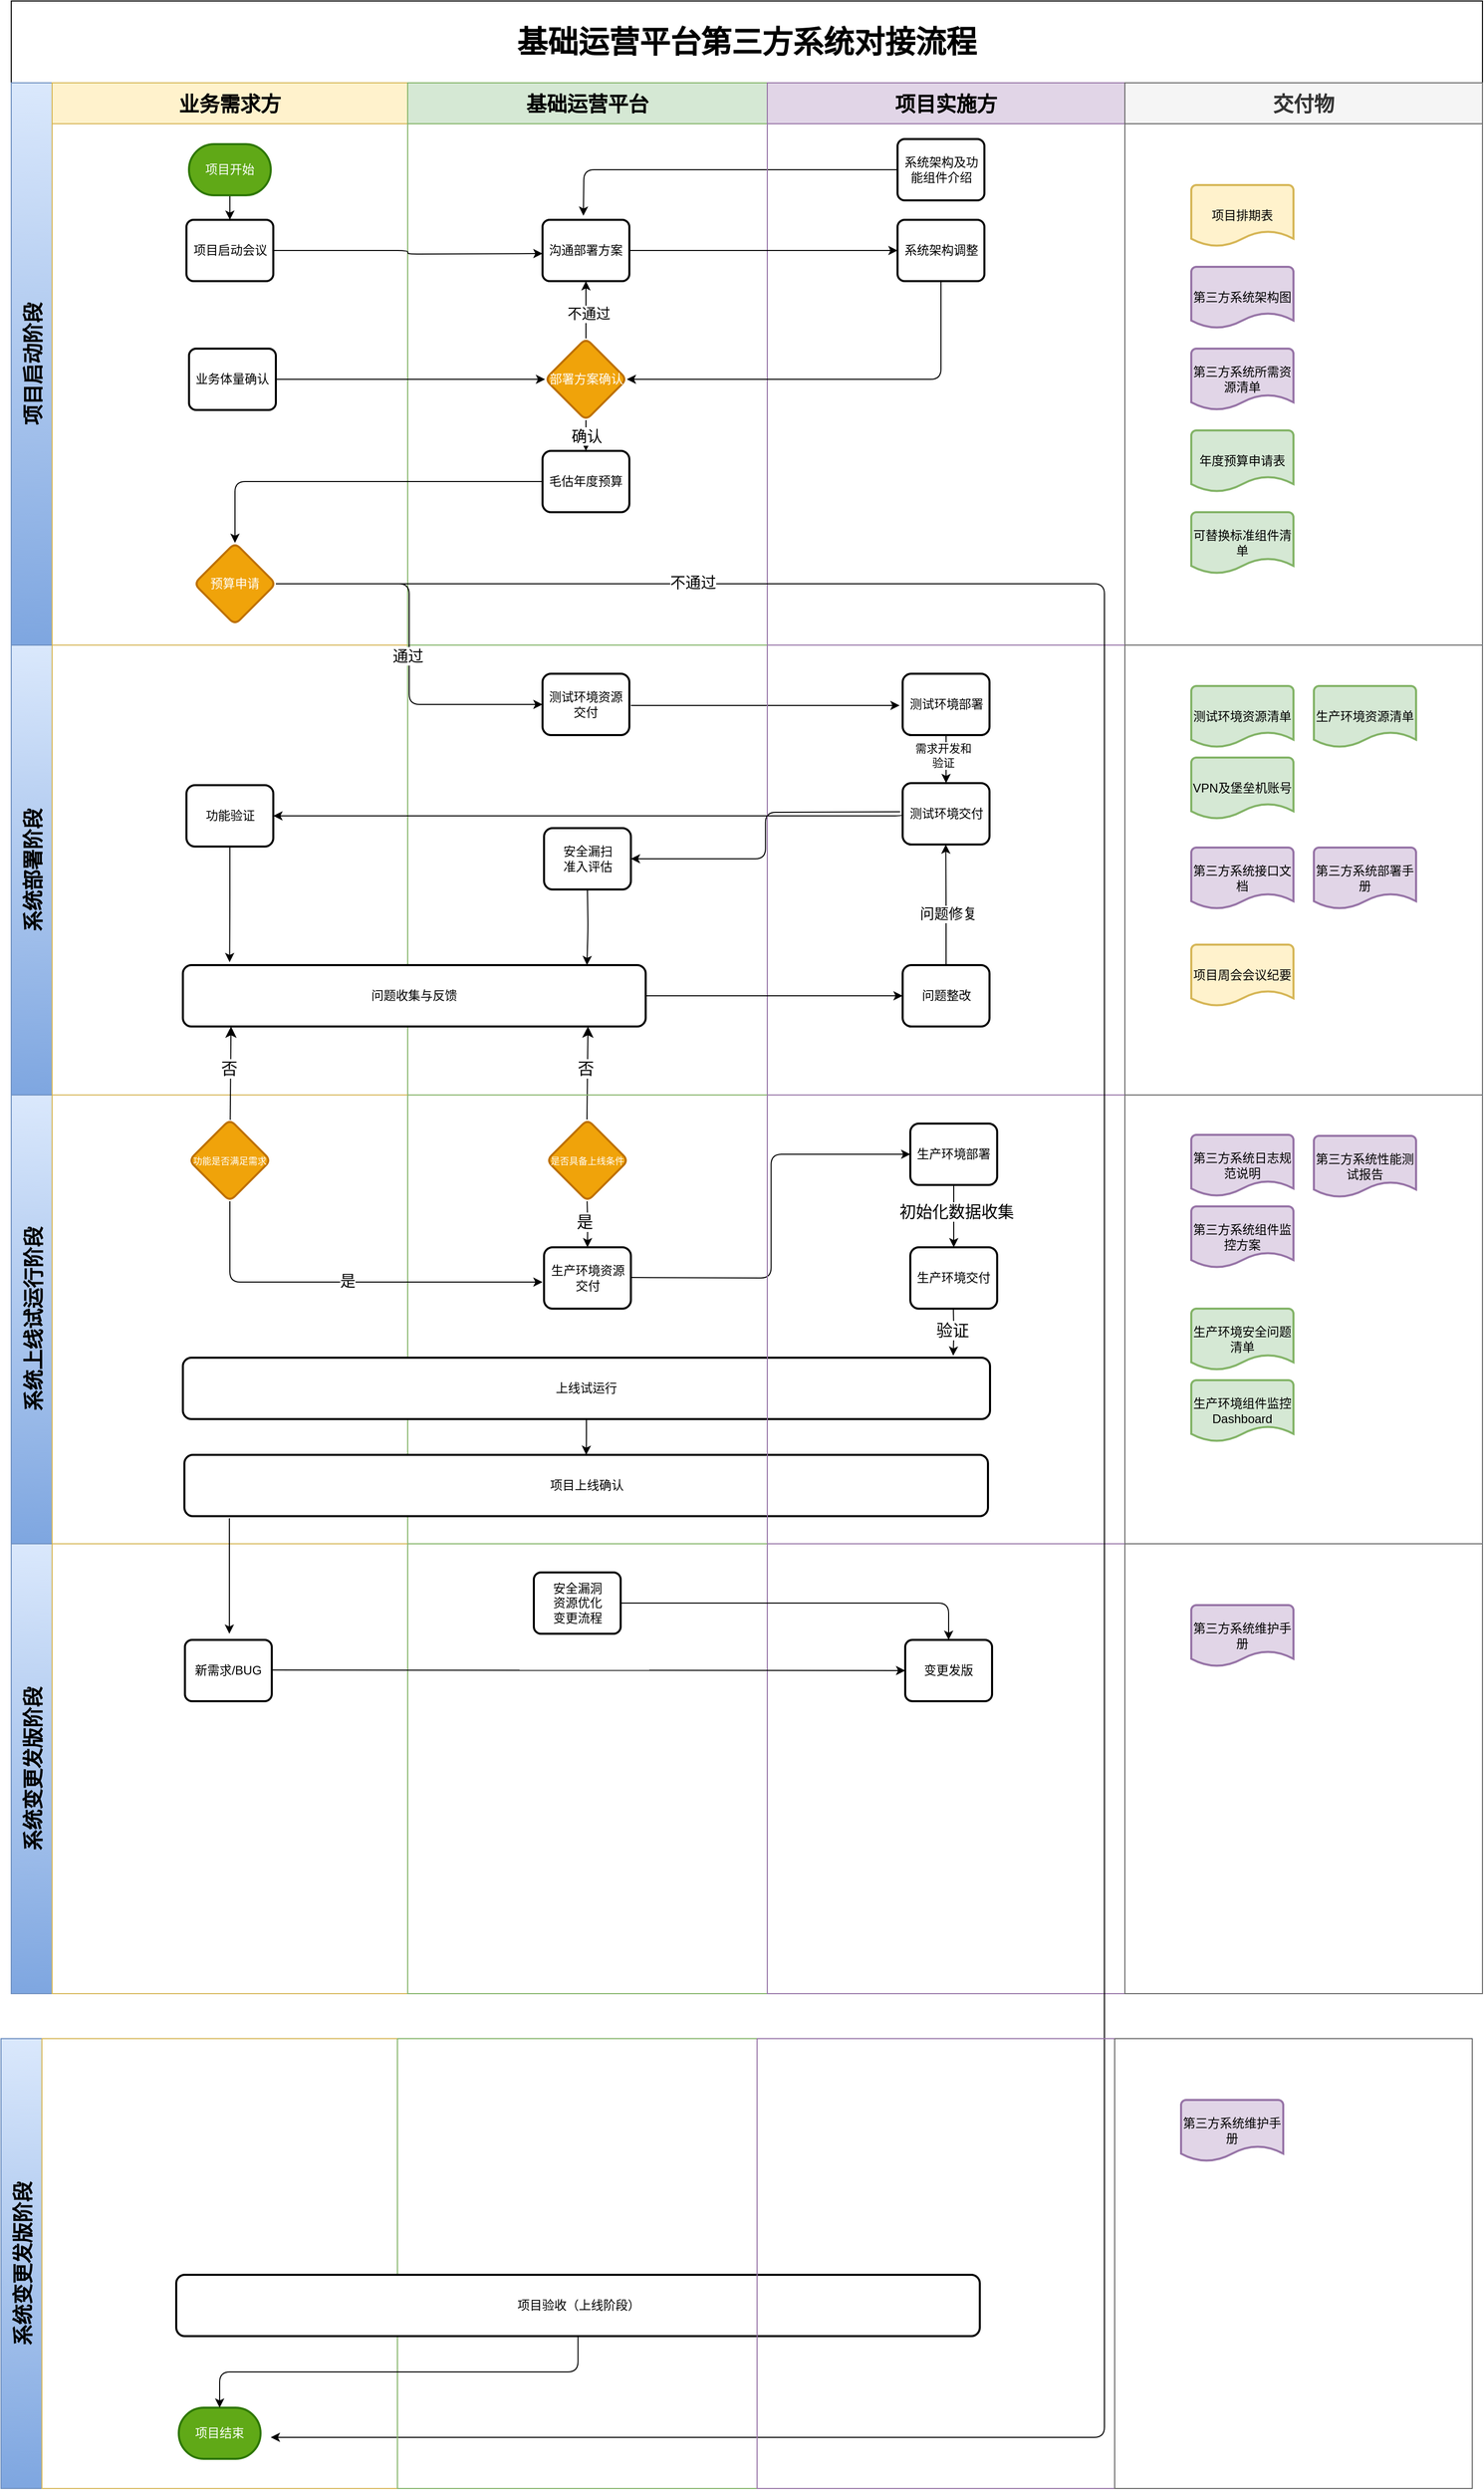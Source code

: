 <mxfile version="22.1.18" type="github" pages="3">
  <diagram name="Page-1" id="74e2e168-ea6b-b213-b513-2b3c1d86103e">
    <mxGraphModel dx="1773" dy="808" grid="1" gridSize="10" guides="1" tooltips="1" connect="1" arrows="1" fold="1" page="1" pageScale="1" pageWidth="1100" pageHeight="850" background="#ffffff" math="0" shadow="0">
      <root>
        <mxCell id="0" />
        <mxCell id="1" parent="0" />
        <mxCell id="nFZiK4tMnYkpv-_QsDiX-21" value="&lt;font style=&quot;font-size: 30px&quot;&gt;基础运营平台第三方系统对接流程&lt;/font&gt;" style="shape=table;childLayout=tableLayout;rowLines=0;columnLines=0;startSize=80;html=1;whiteSpace=wrap;collapsible=0;recursiveResize=0;expand=0;pointerEvents=0;fontStyle=1;align=center;flipH=1;flipV=0;fontSize=20;" parent="1" vertex="1">
          <mxGeometry x="380" y="267" width="1440" height="1949" as="geometry" />
        </mxCell>
        <mxCell id="nFZiK4tMnYkpv-_QsDiX-22" value="项目启动阶段" style="swimlane;horizontal=0;points=[[0,0.5],[1,0.5]];portConstraint=eastwest;startSize=40;html=1;whiteSpace=wrap;collapsible=0;recursiveResize=0;expand=0;pointerEvents=0;fontStyle=1;fillColor=#dae8fc;strokeColor=#6c8ebf;fontSize=20;gradientColor=#7ea6e0;" parent="nFZiK4tMnYkpv-_QsDiX-21" vertex="1">
          <mxGeometry y="80" width="1440" height="550" as="geometry" />
        </mxCell>
        <mxCell id="nFZiK4tMnYkpv-_QsDiX-23" value="业务需求方" style="swimlane;connectable=0;startSize=40;html=1;whiteSpace=wrap;collapsible=0;recursiveResize=0;expand=0;pointerEvents=0;fillColor=#fff2cc;strokeColor=#d6b656;fontSize=20;" parent="nFZiK4tMnYkpv-_QsDiX-22" vertex="1">
          <mxGeometry x="40" width="348" height="550" as="geometry">
            <mxRectangle width="348" height="550" as="alternateBounds" />
          </mxGeometry>
        </mxCell>
        <mxCell id="nFZiK4tMnYkpv-_QsDiX-191" style="edgeStyle=orthogonalEdgeStyle;rounded=1;orthogonalLoop=1;jettySize=auto;html=1;entryX=0.5;entryY=0;entryDx=0;entryDy=0;fontColor=#000000;" parent="nFZiK4tMnYkpv-_QsDiX-23" source="nFZiK4tMnYkpv-_QsDiX-48" target="nFZiK4tMnYkpv-_QsDiX-41" edge="1">
          <mxGeometry relative="1" as="geometry" />
        </mxCell>
        <mxCell id="nFZiK4tMnYkpv-_QsDiX-48" value="项目开始" style="strokeWidth=2;html=1;shape=mxgraph.flowchart.terminator;whiteSpace=wrap;fillColor=#60a917;strokeColor=#2D7600;fontColor=#ffffff;" parent="nFZiK4tMnYkpv-_QsDiX-23" vertex="1">
          <mxGeometry x="134" y="60" width="80" height="50" as="geometry" />
        </mxCell>
        <mxCell id="nFZiK4tMnYkpv-_QsDiX-41" value="项目启动会议" style="rounded=1;whiteSpace=wrap;html=1;absoluteArcSize=1;arcSize=14;strokeWidth=2;" parent="nFZiK4tMnYkpv-_QsDiX-23" vertex="1">
          <mxGeometry x="131.5" y="134" width="85" height="60" as="geometry" />
        </mxCell>
        <mxCell id="nFZiK4tMnYkpv-_QsDiX-82" value="业务体量确认" style="rounded=1;whiteSpace=wrap;html=1;absoluteArcSize=1;arcSize=14;strokeWidth=2;" parent="nFZiK4tMnYkpv-_QsDiX-23" vertex="1">
          <mxGeometry x="134" y="260" width="85" height="60" as="geometry" />
        </mxCell>
        <mxCell id="nFZiK4tMnYkpv-_QsDiX-99" value="预算申请" style="rhombus;whiteSpace=wrap;html=1;rounded=1;strokeWidth=2;arcSize=14;fillColor=#f0a30a;strokeColor=#BD7000;fontColor=#ffffff;" parent="nFZiK4tMnYkpv-_QsDiX-23" vertex="1">
          <mxGeometry x="139" y="450" width="80" height="80" as="geometry" />
        </mxCell>
        <mxCell id="nFZiK4tMnYkpv-_QsDiX-24" value="基础运营平台" style="swimlane;connectable=0;startSize=40;html=1;whiteSpace=wrap;collapsible=0;recursiveResize=0;expand=0;pointerEvents=0;fillColor=#d5e8d4;strokeColor=#82b366;fontSize=20;" parent="nFZiK4tMnYkpv-_QsDiX-22" vertex="1">
          <mxGeometry x="388" width="352" height="550" as="geometry">
            <mxRectangle width="352" height="550" as="alternateBounds" />
          </mxGeometry>
        </mxCell>
        <mxCell id="nFZiK4tMnYkpv-_QsDiX-86" value="确认" style="edgeStyle=orthogonalEdgeStyle;rounded=1;orthogonalLoop=1;jettySize=auto;html=1;fontSize=15;" parent="nFZiK4tMnYkpv-_QsDiX-24" source="nFZiK4tMnYkpv-_QsDiX-79" target="nFZiK4tMnYkpv-_QsDiX-85" edge="1">
          <mxGeometry relative="1" as="geometry" />
        </mxCell>
        <mxCell id="nFZiK4tMnYkpv-_QsDiX-75" value="沟通部署方案" style="rounded=1;whiteSpace=wrap;html=1;absoluteArcSize=1;arcSize=14;strokeWidth=2;" parent="nFZiK4tMnYkpv-_QsDiX-24" vertex="1">
          <mxGeometry x="132" y="134" width="85" height="60" as="geometry" />
        </mxCell>
        <mxCell id="nFZiK4tMnYkpv-_QsDiX-79" value="部署方案确认" style="rhombus;whiteSpace=wrap;html=1;rounded=1;strokeWidth=2;arcSize=14;fillColor=#f0a30a;strokeColor=#BD7000;fontColor=#ffffff;" parent="nFZiK4tMnYkpv-_QsDiX-24" vertex="1">
          <mxGeometry x="134.5" y="250" width="80" height="80" as="geometry" />
        </mxCell>
        <mxCell id="nFZiK4tMnYkpv-_QsDiX-85" value="毛估年度预算" style="whiteSpace=wrap;html=1;rounded=1;strokeWidth=2;arcSize=14;" parent="nFZiK4tMnYkpv-_QsDiX-24" vertex="1">
          <mxGeometry x="132" y="360" width="85" height="60" as="geometry" />
        </mxCell>
        <mxCell id="nK3T0smykum4zkoT3SmY-2" style="edgeStyle=orthogonalEdgeStyle;rounded=1;orthogonalLoop=1;jettySize=auto;html=1;fontSize=15;exitX=0;exitY=0.5;exitDx=0;exitDy=0;" parent="nFZiK4tMnYkpv-_QsDiX-24" source="nFZiK4tMnYkpv-_QsDiX-74" edge="1">
          <mxGeometry relative="1" as="geometry">
            <mxPoint x="172" y="130" as="targetPoint" />
            <mxPoint x="472" y="80" as="sourcePoint" />
          </mxGeometry>
        </mxCell>
        <mxCell id="nK3T0smykum4zkoT3SmY-5" style="edgeStyle=orthogonalEdgeStyle;rounded=1;orthogonalLoop=1;jettySize=auto;html=1;entryX=0.5;entryY=1;entryDx=0;entryDy=0;" parent="nFZiK4tMnYkpv-_QsDiX-24" source="nFZiK4tMnYkpv-_QsDiX-79" target="nFZiK4tMnYkpv-_QsDiX-75" edge="1">
          <mxGeometry relative="1" as="geometry">
            <mxPoint x="-88" y="220" as="sourcePoint" />
            <mxPoint x="176" y="220" as="targetPoint" />
          </mxGeometry>
        </mxCell>
        <mxCell id="nK3T0smykum4zkoT3SmY-7" value="&lt;font style=&quot;font-size: 14px;&quot;&gt;不通过&lt;/font&gt;" style="edgeLabel;html=1;align=center;verticalAlign=middle;resizable=0;points=[];" parent="nK3T0smykum4zkoT3SmY-5" vertex="1" connectable="0">
          <mxGeometry x="-0.143" y="-1" relative="1" as="geometry">
            <mxPoint x="1" as="offset" />
          </mxGeometry>
        </mxCell>
        <mxCell id="nFZiK4tMnYkpv-_QsDiX-25" value="项目实施方" style="swimlane;connectable=0;startSize=40;html=1;whiteSpace=wrap;collapsible=0;recursiveResize=0;expand=0;pointerEvents=0;fillColor=#e1d5e7;strokeColor=#9673a6;fontSize=20;" parent="nFZiK4tMnYkpv-_QsDiX-22" vertex="1">
          <mxGeometry x="740" width="350" height="550" as="geometry">
            <mxRectangle width="350" height="550" as="alternateBounds" />
          </mxGeometry>
        </mxCell>
        <mxCell id="nFZiK4tMnYkpv-_QsDiX-74" value="系统架构及功能组件介绍" style="rounded=1;whiteSpace=wrap;html=1;absoluteArcSize=1;arcSize=14;strokeWidth=2;" parent="nFZiK4tMnYkpv-_QsDiX-25" vertex="1">
          <mxGeometry x="127.5" y="55" width="85" height="60" as="geometry" />
        </mxCell>
        <mxCell id="nFZiK4tMnYkpv-_QsDiX-105" value="系统架构调整" style="rounded=1;whiteSpace=wrap;html=1;absoluteArcSize=1;arcSize=14;strokeWidth=2;" parent="nFZiK4tMnYkpv-_QsDiX-25" vertex="1">
          <mxGeometry x="127.5" y="134" width="85" height="60" as="geometry" />
        </mxCell>
        <mxCell id="nFZiK4tMnYkpv-_QsDiX-35" value="交付物" style="swimlane;connectable=0;startSize=40;html=1;whiteSpace=wrap;collapsible=0;recursiveResize=0;expand=0;pointerEvents=0;fillColor=#f5f5f5;strokeColor=#666666;fontColor=#333333;fontSize=20;" parent="nFZiK4tMnYkpv-_QsDiX-22" vertex="1">
          <mxGeometry x="1090" width="350" height="550" as="geometry">
            <mxRectangle width="350" height="550" as="alternateBounds" />
          </mxGeometry>
        </mxCell>
        <mxCell id="nFZiK4tMnYkpv-_QsDiX-62" value="第三方系统所需资源清单" style="strokeWidth=2;html=1;shape=mxgraph.flowchart.document2;whiteSpace=wrap;size=0.25;fillColor=#e1d5e7;strokeColor=#9673a6;" parent="nFZiK4tMnYkpv-_QsDiX-35" vertex="1">
          <mxGeometry x="65" y="260" width="100" height="60" as="geometry" />
        </mxCell>
        <mxCell id="nFZiK4tMnYkpv-_QsDiX-63" value="第三方系统架构图" style="strokeWidth=2;html=1;shape=mxgraph.flowchart.document2;whiteSpace=wrap;size=0.25;fillColor=#e1d5e7;strokeColor=#9673a6;" parent="nFZiK4tMnYkpv-_QsDiX-35" vertex="1">
          <mxGeometry x="65" y="180" width="100" height="60" as="geometry" />
        </mxCell>
        <mxCell id="nFZiK4tMnYkpv-_QsDiX-103" value="年度预算申请表" style="strokeWidth=2;html=1;shape=mxgraph.flowchart.document2;whiteSpace=wrap;size=0.25;fillColor=#d5e8d4;strokeColor=#82b366;" parent="nFZiK4tMnYkpv-_QsDiX-35" vertex="1">
          <mxGeometry x="65" y="340" width="100" height="60" as="geometry" />
        </mxCell>
        <mxCell id="nFZiK4tMnYkpv-_QsDiX-118" value="项目排期表" style="strokeWidth=2;html=1;shape=mxgraph.flowchart.document2;whiteSpace=wrap;size=0.25;fillColor=#fff2cc;strokeColor=#d6b656;" parent="nFZiK4tMnYkpv-_QsDiX-35" vertex="1">
          <mxGeometry x="65" y="100" width="100" height="60" as="geometry" />
        </mxCell>
        <mxCell id="nFZiK4tMnYkpv-_QsDiX-109" value="可替换标准组件清单" style="strokeWidth=2;html=1;shape=mxgraph.flowchart.document2;whiteSpace=wrap;size=0.25;fillColor=#d5e8d4;strokeColor=#82b366;" parent="nFZiK4tMnYkpv-_QsDiX-35" vertex="1">
          <mxGeometry x="65" y="420" width="100" height="60" as="geometry" />
        </mxCell>
        <mxCell id="nFZiK4tMnYkpv-_QsDiX-143" value="生产环境资源清单" style="strokeWidth=2;html=1;shape=mxgraph.flowchart.document2;whiteSpace=wrap;size=0.25;fillColor=#d5e8d4;strokeColor=#82b366;" parent="nFZiK4tMnYkpv-_QsDiX-35" vertex="1">
          <mxGeometry x="185" y="590" width="100" height="60" as="geometry" />
        </mxCell>
        <mxCell id="nFZiK4tMnYkpv-_QsDiX-140" value="测试环境资源清单" style="strokeWidth=2;html=1;shape=mxgraph.flowchart.document2;whiteSpace=wrap;size=0.25;fillColor=#d5e8d4;strokeColor=#82b366;" parent="nFZiK4tMnYkpv-_QsDiX-35" vertex="1">
          <mxGeometry x="65" y="590" width="100" height="60" as="geometry" />
        </mxCell>
        <mxCell id="nFZiK4tMnYkpv-_QsDiX-141" value="VPN及堡垒机账号" style="strokeWidth=2;html=1;shape=mxgraph.flowchart.document2;whiteSpace=wrap;size=0.25;fillColor=#d5e8d4;strokeColor=#82b366;" parent="nFZiK4tMnYkpv-_QsDiX-35" vertex="1">
          <mxGeometry x="65" y="660" width="100" height="60" as="geometry" />
        </mxCell>
        <mxCell id="nFZiK4tMnYkpv-_QsDiX-106" style="edgeStyle=orthogonalEdgeStyle;rounded=1;orthogonalLoop=1;jettySize=auto;html=1;entryX=0;entryY=0.5;entryDx=0;entryDy=0;" parent="nFZiK4tMnYkpv-_QsDiX-22" source="nFZiK4tMnYkpv-_QsDiX-75" target="nFZiK4tMnYkpv-_QsDiX-105" edge="1">
          <mxGeometry relative="1" as="geometry" />
        </mxCell>
        <mxCell id="nFZiK4tMnYkpv-_QsDiX-107" style="edgeStyle=orthogonalEdgeStyle;rounded=1;orthogonalLoop=1;jettySize=auto;html=1;exitX=0.5;exitY=1;exitDx=0;exitDy=0;entryX=1;entryY=0.5;entryDx=0;entryDy=0;" parent="nFZiK4tMnYkpv-_QsDiX-22" source="nFZiK4tMnYkpv-_QsDiX-105" target="nFZiK4tMnYkpv-_QsDiX-79" edge="1">
          <mxGeometry relative="1" as="geometry" />
        </mxCell>
        <mxCell id="nFZiK4tMnYkpv-_QsDiX-110" style="edgeStyle=orthogonalEdgeStyle;rounded=1;orthogonalLoop=1;jettySize=auto;html=1;entryX=0;entryY=0.5;entryDx=0;entryDy=0;" parent="nFZiK4tMnYkpv-_QsDiX-22" source="nFZiK4tMnYkpv-_QsDiX-82" target="nFZiK4tMnYkpv-_QsDiX-79" edge="1">
          <mxGeometry relative="1" as="geometry" />
        </mxCell>
        <mxCell id="nFZiK4tMnYkpv-_QsDiX-100" value="" style="edgeStyle=orthogonalEdgeStyle;rounded=1;orthogonalLoop=1;jettySize=auto;html=1;" parent="nFZiK4tMnYkpv-_QsDiX-22" source="nFZiK4tMnYkpv-_QsDiX-85" target="nFZiK4tMnYkpv-_QsDiX-99" edge="1">
          <mxGeometry relative="1" as="geometry" />
        </mxCell>
        <mxCell id="nFZiK4tMnYkpv-_QsDiX-26" value="系统部署阶段" style="swimlane;horizontal=0;points=[[0,0.5],[1,0.5]];portConstraint=eastwest;startSize=40;html=1;whiteSpace=wrap;collapsible=0;recursiveResize=0;expand=0;pointerEvents=0;fillColor=#dae8fc;strokeColor=#6c8ebf;fontSize=20;gradientColor=#7ea6e0;" parent="nFZiK4tMnYkpv-_QsDiX-21" vertex="1">
          <mxGeometry y="630" width="1440" height="440" as="geometry" />
        </mxCell>
        <mxCell id="nFZiK4tMnYkpv-_QsDiX-27" value="" style="swimlane;connectable=0;startSize=0;html=1;whiteSpace=wrap;collapsible=0;recursiveResize=0;expand=0;pointerEvents=0;fillColor=#fff2cc;strokeColor=#d6b656;" parent="nFZiK4tMnYkpv-_QsDiX-26" vertex="1">
          <mxGeometry x="40" width="348" height="440" as="geometry">
            <mxRectangle width="348" height="440" as="alternateBounds" />
          </mxGeometry>
        </mxCell>
        <mxCell id="nFZiK4tMnYkpv-_QsDiX-202" value="&lt;font color=&quot;#000000&quot;&gt;功能验证&lt;/font&gt;" style="whiteSpace=wrap;html=1;rounded=1;fontColor=#ffffff;strokeWidth=2;arcSize=14;fillColor=#FFFFFF;" parent="nFZiK4tMnYkpv-_QsDiX-27" vertex="1">
          <mxGeometry x="131.5" y="137" width="85" height="60" as="geometry" />
        </mxCell>
        <mxCell id="nFZiK4tMnYkpv-_QsDiX-28" value="" style="swimlane;connectable=0;startSize=0;html=1;whiteSpace=wrap;collapsible=0;recursiveResize=0;expand=0;pointerEvents=0;fillColor=#d5e8d4;strokeColor=#82b366;" parent="nFZiK4tMnYkpv-_QsDiX-26" vertex="1">
          <mxGeometry x="388" width="352" height="440" as="geometry">
            <mxRectangle width="352" height="440" as="alternateBounds" />
          </mxGeometry>
        </mxCell>
        <mxCell id="nFZiK4tMnYkpv-_QsDiX-120" value="&lt;font color=&quot;#000000&quot;&gt;测试环境资源交付&lt;/font&gt;" style="whiteSpace=wrap;html=1;rounded=1;fontColor=#ffffff;strokeWidth=2;arcSize=14;fillColor=#FFFFFF;" parent="nFZiK4tMnYkpv-_QsDiX-28" vertex="1">
          <mxGeometry x="132" y="28" width="85" height="60" as="geometry" />
        </mxCell>
        <mxCell id="KbpwUN9nBIYEaWCEx_Nc-3" style="edgeStyle=orthogonalEdgeStyle;rounded=1;orthogonalLoop=1;jettySize=auto;html=1;fontSize=15;" edge="1" parent="nFZiK4tMnYkpv-_QsDiX-28">
          <mxGeometry relative="1" as="geometry">
            <mxPoint x="481.5" y="59" as="targetPoint" />
            <mxPoint x="218.5" y="59" as="sourcePoint" />
          </mxGeometry>
        </mxCell>
        <mxCell id="KbpwUN9nBIYEaWCEx_Nc-7" value="&lt;font color=&quot;#000000&quot;&gt;安全漏扫&lt;br&gt;准入评估&lt;br&gt;&lt;/font&gt;" style="whiteSpace=wrap;html=1;rounded=1;fontColor=#ffffff;strokeWidth=2;arcSize=14;fillColor=#FFFFFF;" vertex="1" parent="nFZiK4tMnYkpv-_QsDiX-28">
          <mxGeometry x="133.5" y="179" width="85" height="60" as="geometry" />
        </mxCell>
        <mxCell id="KbpwUN9nBIYEaWCEx_Nc-9" style="edgeStyle=orthogonalEdgeStyle;rounded=1;orthogonalLoop=1;jettySize=auto;html=1;entryX=1;entryY=0.5;entryDx=0;entryDy=0;fontColor=#000000;" edge="1" parent="nFZiK4tMnYkpv-_QsDiX-28" target="KbpwUN9nBIYEaWCEx_Nc-7">
          <mxGeometry relative="1" as="geometry">
            <mxPoint x="482" y="163" as="sourcePoint" />
            <mxPoint x="302.002" y="392.68" as="targetPoint" />
          </mxGeometry>
        </mxCell>
        <mxCell id="KbpwUN9nBIYEaWCEx_Nc-25" style="edgeStyle=orthogonalEdgeStyle;rounded=1;orthogonalLoop=1;jettySize=auto;html=1;entryX=0.101;entryY=-0.048;entryDx=0;entryDy=0;entryPerimeter=0;fontColor=#000000;" edge="1" parent="nFZiK4tMnYkpv-_QsDiX-28">
          <mxGeometry relative="1" as="geometry">
            <mxPoint x="176" y="240" as="sourcePoint" />
            <mxPoint x="175.5" y="313" as="targetPoint" />
          </mxGeometry>
        </mxCell>
        <mxCell id="KbpwUN9nBIYEaWCEx_Nc-32" value="" style="edgeStyle=none;curved=1;rounded=0;orthogonalLoop=1;jettySize=auto;html=1;fontSize=12;startSize=8;endSize=8;entryX=0.104;entryY=1;entryDx=0;entryDy=0;entryPerimeter=0;" edge="1" parent="nFZiK4tMnYkpv-_QsDiX-28">
          <mxGeometry relative="1" as="geometry">
            <mxPoint x="175.5" y="464" as="sourcePoint" />
            <mxPoint x="176.5" y="373" as="targetPoint" />
          </mxGeometry>
        </mxCell>
        <mxCell id="KbpwUN9nBIYEaWCEx_Nc-33" value="否" style="edgeLabel;html=1;align=center;verticalAlign=middle;resizable=0;points=[];fontSize=16;" vertex="1" connectable="0" parent="KbpwUN9nBIYEaWCEx_Nc-32">
          <mxGeometry x="0.102" y="2" relative="1" as="geometry">
            <mxPoint as="offset" />
          </mxGeometry>
        </mxCell>
        <mxCell id="nFZiK4tMnYkpv-_QsDiX-29" value="" style="swimlane;connectable=0;startSize=0;html=1;whiteSpace=wrap;collapsible=0;recursiveResize=0;expand=0;pointerEvents=0;fillColor=#e1d5e7;strokeColor=#9673a6;labelBorderColor=default;" parent="nFZiK4tMnYkpv-_QsDiX-26" vertex="1">
          <mxGeometry x="740" width="350" height="440" as="geometry">
            <mxRectangle width="350" height="440" as="alternateBounds" />
          </mxGeometry>
        </mxCell>
        <mxCell id="nFZiK4tMnYkpv-_QsDiX-132" value="" style="edgeStyle=orthogonalEdgeStyle;rounded=1;orthogonalLoop=1;jettySize=auto;html=1;" parent="nFZiK4tMnYkpv-_QsDiX-29" source="nFZiK4tMnYkpv-_QsDiX-124" target="nFZiK4tMnYkpv-_QsDiX-131" edge="1">
          <mxGeometry relative="1" as="geometry" />
        </mxCell>
        <mxCell id="nK3T0smykum4zkoT3SmY-24" value="需求开发和&lt;br&gt;验证" style="edgeLabel;html=1;align=center;verticalAlign=middle;resizable=0;points=[];" parent="nFZiK4tMnYkpv-_QsDiX-132" vertex="1" connectable="0">
          <mxGeometry x="-0.15" y="-3" relative="1" as="geometry">
            <mxPoint as="offset" />
          </mxGeometry>
        </mxCell>
        <mxCell id="nFZiK4tMnYkpv-_QsDiX-131" value="&lt;font color=&quot;#000000&quot;&gt;测试环境交付&lt;/font&gt;" style="whiteSpace=wrap;html=1;rounded=1;fontColor=#ffffff;strokeWidth=2;arcSize=14;fillColor=#FFFFFF;" parent="nFZiK4tMnYkpv-_QsDiX-29" vertex="1">
          <mxGeometry x="132.5" y="135" width="85" height="60" as="geometry" />
        </mxCell>
        <mxCell id="nFZiK4tMnYkpv-_QsDiX-124" value="&lt;font color=&quot;#000000&quot;&gt;测试环境部署&lt;/font&gt;" style="whiteSpace=wrap;html=1;rounded=1;fontColor=#ffffff;strokeWidth=2;arcSize=14;fillColor=#FFFFFF;" parent="nFZiK4tMnYkpv-_QsDiX-29" vertex="1">
          <mxGeometry x="132.5" y="28" width="85" height="60" as="geometry" />
        </mxCell>
        <mxCell id="KbpwUN9nBIYEaWCEx_Nc-28" style="edgeStyle=orthogonalEdgeStyle;rounded=1;orthogonalLoop=1;jettySize=auto;html=1;entryX=0.5;entryY=1;entryDx=0;entryDy=0;exitX=0.5;exitY=0;exitDx=0;exitDy=0;" edge="1" parent="nFZiK4tMnYkpv-_QsDiX-29" source="nFZiK4tMnYkpv-_QsDiX-218">
          <mxGeometry relative="1" as="geometry">
            <mxPoint x="174.71" y="251" as="sourcePoint" />
            <mxPoint x="174.71" y="195" as="targetPoint" />
          </mxGeometry>
        </mxCell>
        <mxCell id="KbpwUN9nBIYEaWCEx_Nc-29" value="&lt;font style=&quot;font-size: 14px;&quot;&gt;问题修复&lt;/font&gt;" style="edgeLabel;html=1;align=center;verticalAlign=middle;resizable=0;points=[];" vertex="1" connectable="0" parent="KbpwUN9nBIYEaWCEx_Nc-28">
          <mxGeometry x="-0.143" y="-1" relative="1" as="geometry">
            <mxPoint x="1" as="offset" />
          </mxGeometry>
        </mxCell>
        <mxCell id="nFZiK4tMnYkpv-_QsDiX-36" style="swimlane;connectable=0;startSize=0;html=1;whiteSpace=wrap;collapsible=0;recursiveResize=0;expand=0;pointerEvents=0;fillColor=#f5f5f5;strokeColor=#666666;fontColor=#333333;" parent="nFZiK4tMnYkpv-_QsDiX-26" vertex="1">
          <mxGeometry x="1090" width="350" height="440" as="geometry">
            <mxRectangle width="350" height="440" as="alternateBounds" />
          </mxGeometry>
        </mxCell>
        <mxCell id="nFZiK4tMnYkpv-_QsDiX-248" value="项目周会会议纪要" style="strokeWidth=2;html=1;shape=mxgraph.flowchart.document2;whiteSpace=wrap;size=0.25;fillColor=#fff2cc;strokeColor=#d6b656;" parent="nFZiK4tMnYkpv-_QsDiX-36" vertex="1">
          <mxGeometry x="65" y="293" width="100" height="60" as="geometry" />
        </mxCell>
        <mxCell id="nFZiK4tMnYkpv-_QsDiX-142" value="第三方系统接口文档" style="strokeWidth=2;html=1;shape=mxgraph.flowchart.document2;whiteSpace=wrap;size=0.25;fillColor=#e1d5e7;strokeColor=#9673a6;" parent="nFZiK4tMnYkpv-_QsDiX-36" vertex="1">
          <mxGeometry x="65" y="198" width="100" height="60" as="geometry" />
        </mxCell>
        <mxCell id="nFZiK4tMnYkpv-_QsDiX-151" value="第三方系统部署手册" style="strokeWidth=2;html=1;shape=mxgraph.flowchart.document2;whiteSpace=wrap;size=0.25;fillColor=#e1d5e7;strokeColor=#9673a6;" parent="nFZiK4tMnYkpv-_QsDiX-36" vertex="1">
          <mxGeometry x="185" y="198" width="100" height="60" as="geometry" />
        </mxCell>
        <mxCell id="nFZiK4tMnYkpv-_QsDiX-250" value="第三方系统性能测试报告" style="strokeWidth=2;html=1;shape=mxgraph.flowchart.document2;whiteSpace=wrap;size=0.25;fillColor=#e1d5e7;strokeColor=#9673a6;" parent="nFZiK4tMnYkpv-_QsDiX-36" vertex="1">
          <mxGeometry x="185" y="480" width="100" height="60" as="geometry" />
        </mxCell>
        <mxCell id="KbpwUN9nBIYEaWCEx_Nc-18" style="edgeStyle=orthogonalEdgeStyle;rounded=1;orthogonalLoop=1;jettySize=auto;html=1;fontSize=15;entryX=1;entryY=0.5;entryDx=0;entryDy=0;exitX=0;exitY=0.5;exitDx=0;exitDy=0;" edge="1" parent="nFZiK4tMnYkpv-_QsDiX-26" source="nFZiK4tMnYkpv-_QsDiX-131" target="nFZiK4tMnYkpv-_QsDiX-202">
          <mxGeometry relative="1" as="geometry">
            <mxPoint x="673" y="163" as="targetPoint" />
            <mxPoint x="410" y="163" as="sourcePoint" />
            <Array as="points">
              <mxPoint x="873" y="167" />
            </Array>
          </mxGeometry>
        </mxCell>
        <mxCell id="nFZiK4tMnYkpv-_QsDiX-30" value="系统上线试运行阶段" style="swimlane;horizontal=0;points=[[0,0.5],[1,0.5]];portConstraint=eastwest;startSize=40;html=1;whiteSpace=wrap;collapsible=0;recursiveResize=0;expand=0;pointerEvents=0;fillColor=#dae8fc;strokeColor=#6c8ebf;fontSize=20;gradientColor=#7ea6e0;" parent="nFZiK4tMnYkpv-_QsDiX-21" vertex="1">
          <mxGeometry y="1070" width="1440" height="439" as="geometry" />
        </mxCell>
        <mxCell id="nFZiK4tMnYkpv-_QsDiX-31" value="" style="swimlane;connectable=0;startSize=0;html=1;whiteSpace=wrap;collapsible=0;recursiveResize=0;expand=0;pointerEvents=0;fillColor=#fff2cc;strokeColor=#d6b656;" parent="nFZiK4tMnYkpv-_QsDiX-30" vertex="1">
          <mxGeometry x="40" width="348" height="439" as="geometry">
            <mxRectangle width="348" height="439" as="alternateBounds" />
          </mxGeometry>
        </mxCell>
        <mxCell id="nFZiK4tMnYkpv-_QsDiX-226" value="&lt;font style=&quot;font-size: 9px&quot;&gt;功能是否满足需求&lt;/font&gt;" style="rhombus;whiteSpace=wrap;html=1;rounded=1;strokeWidth=2;fillColor=#f0a30a;arcSize=14;strokeColor=#BD7000;fontColor=#ffffff;" parent="nFZiK4tMnYkpv-_QsDiX-31" vertex="1">
          <mxGeometry x="134" y="24" width="80" height="80" as="geometry" />
        </mxCell>
        <mxCell id="nFZiK4tMnYkpv-_QsDiX-32" value="" style="swimlane;connectable=0;startSize=0;html=1;whiteSpace=wrap;collapsible=0;recursiveResize=0;expand=0;pointerEvents=0;fillColor=#d5e8d4;strokeColor=#82b366;" parent="nFZiK4tMnYkpv-_QsDiX-30" vertex="1">
          <mxGeometry x="388" width="352" height="439" as="geometry">
            <mxRectangle width="352" height="439" as="alternateBounds" />
          </mxGeometry>
        </mxCell>
        <mxCell id="nFZiK4tMnYkpv-_QsDiX-207" value="&lt;font color=&quot;#000000&quot;&gt;问题收集与反馈&lt;/font&gt;" style="whiteSpace=wrap;html=1;rounded=1;fontColor=#ffffff;strokeWidth=2;arcSize=14;fillColor=#FFFFFF;" parent="nFZiK4tMnYkpv-_QsDiX-32" vertex="1">
          <mxGeometry x="-220" y="-127" width="453" height="60" as="geometry" />
        </mxCell>
        <mxCell id="nFZiK4tMnYkpv-_QsDiX-175" value="&lt;font style=&quot;font-size: 9px&quot;&gt;是否具备上线条件&lt;/font&gt;" style="rhombus;whiteSpace=wrap;html=1;rounded=1;strokeWidth=2;fillColor=#f0a30a;arcSize=14;strokeColor=#BD7000;fontColor=#ffffff;" parent="nFZiK4tMnYkpv-_QsDiX-32" vertex="1">
          <mxGeometry x="136" y="24" width="80" height="80" as="geometry" />
        </mxCell>
        <mxCell id="nFZiK4tMnYkpv-_QsDiX-166" value="生产环境资源交付" style="whiteSpace=wrap;html=1;rounded=1;fontColor=#000000;strokeWidth=2;arcSize=14;fillColor=#FFFFFF;" parent="nFZiK4tMnYkpv-_QsDiX-32" vertex="1">
          <mxGeometry x="133.5" y="149" width="85" height="60" as="geometry" />
        </mxCell>
        <mxCell id="KbpwUN9nBIYEaWCEx_Nc-35" style="edgeStyle=orthogonalEdgeStyle;rounded=1;orthogonalLoop=1;jettySize=auto;html=1;entryX=0.5;entryY=0;entryDx=0;entryDy=0;fontColor=#000000;" edge="1" parent="nFZiK4tMnYkpv-_QsDiX-32" target="nFZiK4tMnYkpv-_QsDiX-166">
          <mxGeometry relative="1" as="geometry">
            <mxPoint x="175.66" y="104" as="sourcePoint" />
            <mxPoint x="175.66" y="128" as="targetPoint" />
          </mxGeometry>
        </mxCell>
        <mxCell id="KbpwUN9nBIYEaWCEx_Nc-36" value="是" style="edgeLabel;html=1;align=center;verticalAlign=middle;resizable=0;points=[];fontSize=16;" vertex="1" connectable="0" parent="KbpwUN9nBIYEaWCEx_Nc-35">
          <mxGeometry x="-0.182" y="-3" relative="1" as="geometry">
            <mxPoint y="1" as="offset" />
          </mxGeometry>
        </mxCell>
        <mxCell id="KbpwUN9nBIYEaWCEx_Nc-37" style="edgeStyle=orthogonalEdgeStyle;rounded=1;orthogonalLoop=1;jettySize=auto;html=1;entryX=0;entryY=0.5;entryDx=0;entryDy=0;" edge="1" parent="nFZiK4tMnYkpv-_QsDiX-32" target="nFZiK4tMnYkpv-_QsDiX-146">
          <mxGeometry relative="1" as="geometry">
            <mxPoint x="218.5" y="178.5" as="sourcePoint" />
            <mxPoint x="482.5" y="178.5" as="targetPoint" />
          </mxGeometry>
        </mxCell>
        <mxCell id="nFZiK4tMnYkpv-_QsDiX-239" value="&lt;font color=&quot;#000000&quot;&gt;上线试运行&lt;/font&gt;" style="whiteSpace=wrap;html=1;rounded=1;fontColor=#ffffff;strokeWidth=2;arcSize=14;fillColor=#FFFFFF;" parent="nFZiK4tMnYkpv-_QsDiX-32" vertex="1">
          <mxGeometry x="-220" y="257" width="790" height="60" as="geometry" />
        </mxCell>
        <mxCell id="nFZiK4tMnYkpv-_QsDiX-272" value="&lt;font color=&quot;#000000&quot;&gt;项目上线确认&lt;/font&gt;" style="whiteSpace=wrap;html=1;rounded=1;fontColor=#ffffff;strokeWidth=2;arcSize=14;fillColor=#FFFFFF;" parent="nFZiK4tMnYkpv-_QsDiX-32" vertex="1">
          <mxGeometry x="-218.5" y="352" width="786.5" height="60" as="geometry" />
        </mxCell>
        <mxCell id="nFZiK4tMnYkpv-_QsDiX-275" style="edgeStyle=orthogonalEdgeStyle;rounded=1;orthogonalLoop=1;jettySize=auto;html=1;entryX=0.5;entryY=0;entryDx=0;entryDy=0;fontSize=15;fontColor=#000000;" parent="nFZiK4tMnYkpv-_QsDiX-32" source="nFZiK4tMnYkpv-_QsDiX-239" target="nFZiK4tMnYkpv-_QsDiX-272" edge="1">
          <mxGeometry relative="1" as="geometry" />
        </mxCell>
        <mxCell id="nFZiK4tMnYkpv-_QsDiX-33" value="" style="swimlane;connectable=0;startSize=0;html=1;whiteSpace=wrap;collapsible=0;recursiveResize=0;expand=0;pointerEvents=0;fillColor=#e1d5e7;strokeColor=#9673a6;" parent="nFZiK4tMnYkpv-_QsDiX-30" vertex="1">
          <mxGeometry x="740" width="350" height="439" as="geometry">
            <mxRectangle width="350" height="439" as="alternateBounds" />
          </mxGeometry>
        </mxCell>
        <mxCell id="nFZiK4tMnYkpv-_QsDiX-218" value="&lt;font color=&quot;#000000&quot;&gt;问题整改&lt;/font&gt;" style="whiteSpace=wrap;html=1;rounded=1;fontColor=#ffffff;strokeWidth=2;arcSize=14;fillColor=#FFFFFF;" parent="nFZiK4tMnYkpv-_QsDiX-33" vertex="1">
          <mxGeometry x="132.5" y="-127" width="85" height="60" as="geometry" />
        </mxCell>
        <mxCell id="nFZiK4tMnYkpv-_QsDiX-146" value="&lt;font color=&quot;#000000&quot;&gt;生产环境部署&lt;/font&gt;" style="whiteSpace=wrap;html=1;rounded=1;fontColor=#ffffff;strokeWidth=2;arcSize=14;fillColor=#FFFFFF;" parent="nFZiK4tMnYkpv-_QsDiX-33" vertex="1">
          <mxGeometry x="140" y="28" width="85" height="60" as="geometry" />
        </mxCell>
        <mxCell id="nFZiK4tMnYkpv-_QsDiX-152" value="&lt;font color=&quot;#000000&quot;&gt;生产环境交付&lt;/font&gt;" style="whiteSpace=wrap;html=1;rounded=1;fontColor=#ffffff;strokeWidth=2;arcSize=14;fillColor=#FFFFFF;" parent="nFZiK4tMnYkpv-_QsDiX-33" vertex="1">
          <mxGeometry x="140" y="149" width="85" height="60" as="geometry" />
        </mxCell>
        <mxCell id="nFZiK4tMnYkpv-_QsDiX-153" value="" style="edgeStyle=orthogonalEdgeStyle;rounded=1;orthogonalLoop=1;jettySize=auto;html=1;" parent="nFZiK4tMnYkpv-_QsDiX-33" source="nFZiK4tMnYkpv-_QsDiX-146" target="nFZiK4tMnYkpv-_QsDiX-152" edge="1">
          <mxGeometry relative="1" as="geometry" />
        </mxCell>
        <mxCell id="KbpwUN9nBIYEaWCEx_Nc-38" value="初始化数据收集" style="edgeLabel;html=1;align=center;verticalAlign=middle;resizable=0;points=[];fontSize=16;" vertex="1" connectable="0" parent="nFZiK4tMnYkpv-_QsDiX-153">
          <mxGeometry x="-0.151" y="2" relative="1" as="geometry">
            <mxPoint as="offset" />
          </mxGeometry>
        </mxCell>
        <mxCell id="nFZiK4tMnYkpv-_QsDiX-37" style="swimlane;connectable=0;startSize=0;html=1;whiteSpace=wrap;collapsible=0;recursiveResize=0;expand=0;pointerEvents=0;fillColor=#f5f5f5;strokeColor=#666666;fontColor=#333333;" parent="nFZiK4tMnYkpv-_QsDiX-30" vertex="1">
          <mxGeometry x="1090" width="350" height="439" as="geometry">
            <mxRectangle width="350" height="439" as="alternateBounds" />
          </mxGeometry>
        </mxCell>
        <mxCell id="nFZiK4tMnYkpv-_QsDiX-249" value="第三方系统日志规范说明" style="strokeWidth=2;html=1;shape=mxgraph.flowchart.document2;whiteSpace=wrap;size=0.25;fillColor=#e1d5e7;strokeColor=#9673a6;" parent="nFZiK4tMnYkpv-_QsDiX-37" vertex="1">
          <mxGeometry x="65" y="39" width="100" height="60" as="geometry" />
        </mxCell>
        <mxCell id="nFZiK4tMnYkpv-_QsDiX-251" value="第三方系统组件监控方案" style="strokeWidth=2;html=1;shape=mxgraph.flowchart.document2;whiteSpace=wrap;size=0.25;fillColor=#e1d5e7;strokeColor=#9673a6;" parent="nFZiK4tMnYkpv-_QsDiX-37" vertex="1">
          <mxGeometry x="65" y="109" width="100" height="60" as="geometry" />
        </mxCell>
        <mxCell id="nFZiK4tMnYkpv-_QsDiX-149" value="生产环境安全问题清单" style="strokeWidth=2;html=1;shape=mxgraph.flowchart.document2;whiteSpace=wrap;size=0.25;fillColor=#d5e8d4;strokeColor=#82b366;" parent="nFZiK4tMnYkpv-_QsDiX-37" vertex="1">
          <mxGeometry x="65" y="209" width="100" height="60" as="geometry" />
        </mxCell>
        <mxCell id="nFZiK4tMnYkpv-_QsDiX-150" value="生产环境组件监控Dashboard" style="strokeWidth=2;html=1;shape=mxgraph.flowchart.document2;whiteSpace=wrap;size=0.25;fillColor=#d5e8d4;strokeColor=#82b366;" parent="nFZiK4tMnYkpv-_QsDiX-37" vertex="1">
          <mxGeometry x="65" y="279" width="100" height="60" as="geometry" />
        </mxCell>
        <mxCell id="nFZiK4tMnYkpv-_QsDiX-219" style="edgeStyle=orthogonalEdgeStyle;rounded=1;orthogonalLoop=1;jettySize=auto;html=1;fontColor=#000000;" parent="nFZiK4tMnYkpv-_QsDiX-30" source="nFZiK4tMnYkpv-_QsDiX-207" target="nFZiK4tMnYkpv-_QsDiX-218" edge="1">
          <mxGeometry relative="1" as="geometry" />
        </mxCell>
        <mxCell id="KbpwUN9nBIYEaWCEx_Nc-30" value="" style="edgeStyle=none;curved=1;rounded=0;orthogonalLoop=1;jettySize=auto;html=1;fontSize=12;startSize=8;endSize=8;entryX=0.104;entryY=1;entryDx=0;entryDy=0;entryPerimeter=0;" edge="1" parent="nFZiK4tMnYkpv-_QsDiX-30" source="nFZiK4tMnYkpv-_QsDiX-226" target="nFZiK4tMnYkpv-_QsDiX-207">
          <mxGeometry relative="1" as="geometry" />
        </mxCell>
        <mxCell id="KbpwUN9nBIYEaWCEx_Nc-31" value="否" style="edgeLabel;html=1;align=center;verticalAlign=middle;resizable=0;points=[];fontSize=16;" vertex="1" connectable="0" parent="KbpwUN9nBIYEaWCEx_Nc-30">
          <mxGeometry x="0.102" y="2" relative="1" as="geometry">
            <mxPoint as="offset" />
          </mxGeometry>
        </mxCell>
        <mxCell id="nFZiK4tMnYkpv-_QsDiX-42" value="系统变更发版阶段" style="swimlane;horizontal=0;points=[[0,0.5],[1,0.5]];portConstraint=eastwest;startSize=40;html=1;whiteSpace=wrap;collapsible=0;recursiveResize=0;expand=0;pointerEvents=0;fillColor=#dae8fc;strokeColor=#6c8ebf;fontSize=20;gradientColor=#7ea6e0;" parent="nFZiK4tMnYkpv-_QsDiX-21" vertex="1">
          <mxGeometry y="1509" width="1440" height="440" as="geometry" />
        </mxCell>
        <mxCell id="nFZiK4tMnYkpv-_QsDiX-43" style="swimlane;connectable=0;startSize=0;html=1;whiteSpace=wrap;collapsible=0;recursiveResize=0;expand=0;pointerEvents=0;fillColor=#fff2cc;strokeColor=#d6b656;" parent="nFZiK4tMnYkpv-_QsDiX-42" vertex="1">
          <mxGeometry x="40" width="348" height="440" as="geometry">
            <mxRectangle width="348" height="440" as="alternateBounds" />
          </mxGeometry>
        </mxCell>
        <mxCell id="KbpwUN9nBIYEaWCEx_Nc-41" style="edgeStyle=orthogonalEdgeStyle;rounded=1;orthogonalLoop=1;jettySize=auto;html=1;entryX=0.101;entryY=-0.048;entryDx=0;entryDy=0;entryPerimeter=0;fontColor=#000000;" edge="1" parent="nFZiK4tMnYkpv-_QsDiX-43">
          <mxGeometry relative="1" as="geometry">
            <mxPoint x="173.5" y="-25" as="sourcePoint" />
            <mxPoint x="173.5" y="88" as="targetPoint" />
          </mxGeometry>
        </mxCell>
        <mxCell id="nFZiK4tMnYkpv-_QsDiX-44" style="swimlane;connectable=0;startSize=0;html=1;whiteSpace=wrap;collapsible=0;recursiveResize=0;expand=0;pointerEvents=0;fillColor=#d5e8d4;strokeColor=#82b366;" parent="nFZiK4tMnYkpv-_QsDiX-42" vertex="1">
          <mxGeometry x="388" width="352" height="440" as="geometry">
            <mxRectangle width="352" height="440" as="alternateBounds" />
          </mxGeometry>
        </mxCell>
        <mxCell id="nFZiK4tMnYkpv-_QsDiX-45" style="swimlane;connectable=0;startSize=0;html=1;whiteSpace=wrap;collapsible=0;recursiveResize=0;expand=0;pointerEvents=0;fillColor=#e1d5e7;strokeColor=#9673a6;" parent="nFZiK4tMnYkpv-_QsDiX-42" vertex="1">
          <mxGeometry x="740" width="350" height="440" as="geometry">
            <mxRectangle width="350" height="440" as="alternateBounds" />
          </mxGeometry>
        </mxCell>
        <mxCell id="nFZiK4tMnYkpv-_QsDiX-46" style="swimlane;connectable=0;startSize=0;html=1;whiteSpace=wrap;collapsible=0;recursiveResize=0;expand=0;pointerEvents=0;fillColor=#f5f5f5;strokeColor=#666666;fontColor=#333333;" parent="nFZiK4tMnYkpv-_QsDiX-42" vertex="1">
          <mxGeometry x="1090" width="350" height="440" as="geometry">
            <mxRectangle width="350" height="440" as="alternateBounds" />
          </mxGeometry>
        </mxCell>
        <mxCell id="nFZiK4tMnYkpv-_QsDiX-252" value="第三方系统维护手册" style="strokeWidth=2;html=1;shape=mxgraph.flowchart.document2;whiteSpace=wrap;size=0.25;fillColor=#e1d5e7;strokeColor=#9673a6;" parent="nFZiK4tMnYkpv-_QsDiX-46" vertex="1">
          <mxGeometry x="65" y="60" width="100" height="60" as="geometry" />
        </mxCell>
        <mxCell id="nFZiK4tMnYkpv-_QsDiX-223" style="edgeStyle=orthogonalEdgeStyle;rounded=1;orthogonalLoop=1;jettySize=auto;html=1;entryX=0.101;entryY=-0.048;entryDx=0;entryDy=0;entryPerimeter=0;fontColor=#000000;" parent="nFZiK4tMnYkpv-_QsDiX-21" source="nFZiK4tMnYkpv-_QsDiX-202" target="nFZiK4tMnYkpv-_QsDiX-207" edge="1">
          <mxGeometry relative="1" as="geometry" />
        </mxCell>
        <mxCell id="nFZiK4tMnYkpv-_QsDiX-256" style="edgeStyle=orthogonalEdgeStyle;rounded=1;orthogonalLoop=1;jettySize=auto;html=1;fontSize=20;fontColor=#000000;" parent="nFZiK4tMnYkpv-_QsDiX-21" source="nFZiK4tMnYkpv-_QsDiX-99" edge="1">
          <mxGeometry relative="1" as="geometry">
            <Array as="points">
              <mxPoint x="1070" y="570" />
              <mxPoint x="1070" y="2383" />
            </Array>
            <mxPoint x="254" y="2383" as="targetPoint" />
          </mxGeometry>
        </mxCell>
        <mxCell id="nFZiK4tMnYkpv-_QsDiX-257" value="不通过" style="edgeLabel;html=1;align=center;verticalAlign=middle;resizable=0;points=[];fontSize=15;fontColor=#000000;" parent="nFZiK4tMnYkpv-_QsDiX-256" vertex="1" connectable="0">
          <mxGeometry x="-0.763" y="2" relative="1" as="geometry">
            <mxPoint as="offset" />
          </mxGeometry>
        </mxCell>
        <mxCell id="nFZiK4tMnYkpv-_QsDiX-267" style="edgeStyle=orthogonalEdgeStyle;rounded=1;orthogonalLoop=1;jettySize=auto;html=1;fontSize=15;fontColor=#000000;" parent="nFZiK4tMnYkpv-_QsDiX-21" source="nFZiK4tMnYkpv-_QsDiX-226" edge="1">
          <mxGeometry relative="1" as="geometry">
            <mxPoint x="520" y="1253" as="targetPoint" />
            <Array as="points">
              <mxPoint x="214" y="1253" />
            </Array>
          </mxGeometry>
        </mxCell>
        <mxCell id="nFZiK4tMnYkpv-_QsDiX-269" value="是" style="edgeLabel;html=1;align=center;verticalAlign=middle;resizable=0;points=[];fontSize=15;fontColor=#000000;" parent="nFZiK4tMnYkpv-_QsDiX-267" vertex="1" connectable="0">
          <mxGeometry x="0.01" y="1" relative="1" as="geometry">
            <mxPoint x="-1" y="-1" as="offset" />
          </mxGeometry>
        </mxCell>
        <mxCell id="DgZlYpkLzkembLLZBkVC-1" style="edgeStyle=orthogonalEdgeStyle;rounded=1;orthogonalLoop=1;jettySize=auto;html=1;entryX=0;entryY=0.5;entryDx=0;entryDy=0;fontSize=15;fontColor=#000000;" parent="nFZiK4tMnYkpv-_QsDiX-21" source="nFZiK4tMnYkpv-_QsDiX-99" target="nFZiK4tMnYkpv-_QsDiX-120" edge="1">
          <mxGeometry relative="1" as="geometry">
            <mxPoint x="447.35" y="786.4" as="targetPoint" />
          </mxGeometry>
        </mxCell>
        <mxCell id="OUow2rNCJdSkcb3adKRU-1" value="通过" style="edgeLabel;html=1;align=center;verticalAlign=middle;resizable=0;points=[];fontSize=15;fontColor=#000000;" parent="DgZlYpkLzkembLLZBkVC-1" vertex="1" connectable="0">
          <mxGeometry x="0.056" y="-2" relative="1" as="geometry">
            <mxPoint as="offset" />
          </mxGeometry>
        </mxCell>
        <mxCell id="LwplRj9utpd_hrLKcr8W-1" style="edgeStyle=orthogonalEdgeStyle;rounded=1;orthogonalLoop=1;jettySize=auto;html=1;fontSize=15;" parent="1" source="nFZiK4tMnYkpv-_QsDiX-41" edge="1">
          <mxGeometry relative="1" as="geometry">
            <mxPoint x="900" y="514" as="targetPoint" />
          </mxGeometry>
        </mxCell>
        <mxCell id="nK3T0smykum4zkoT3SmY-8" value="系统变更发版阶段" style="swimlane;horizontal=0;points=[[0,0.5],[1,0.5]];portConstraint=eastwest;startSize=40;html=1;whiteSpace=wrap;collapsible=0;recursiveResize=0;expand=0;pointerEvents=0;fillColor=#dae8fc;strokeColor=#6c8ebf;fontSize=20;gradientColor=#7ea6e0;" parent="1" vertex="1">
          <mxGeometry x="370" y="2260" width="1440" height="440" as="geometry" />
        </mxCell>
        <mxCell id="nK3T0smykum4zkoT3SmY-9" style="swimlane;connectable=0;startSize=0;html=1;whiteSpace=wrap;collapsible=0;recursiveResize=0;expand=0;pointerEvents=0;fillColor=#fff2cc;strokeColor=#d6b656;" parent="nK3T0smykum4zkoT3SmY-8" vertex="1">
          <mxGeometry x="40" width="348" height="440" as="geometry">
            <mxRectangle width="348" height="440" as="alternateBounds" />
          </mxGeometry>
        </mxCell>
        <mxCell id="nK3T0smykum4zkoT3SmY-11" value="项目结束" style="strokeWidth=2;html=1;shape=mxgraph.flowchart.terminator;whiteSpace=wrap;fillColor=#60a917;strokeColor=#2D7600;fontColor=#ffffff;" parent="nK3T0smykum4zkoT3SmY-9" vertex="1">
          <mxGeometry x="134" y="361" width="80" height="50" as="geometry" />
        </mxCell>
        <mxCell id="nK3T0smykum4zkoT3SmY-19" value="新需求/BUG" style="rounded=1;whiteSpace=wrap;html=1;absoluteArcSize=1;arcSize=14;strokeWidth=2;" parent="nK3T0smykum4zkoT3SmY-9" vertex="1">
          <mxGeometry x="140" y="-390" width="85" height="60" as="geometry" />
        </mxCell>
        <mxCell id="nK3T0smykum4zkoT3SmY-21" style="edgeStyle=orthogonalEdgeStyle;rounded=1;orthogonalLoop=1;jettySize=auto;html=1;entryX=0;entryY=0.5;entryDx=0;entryDy=0;" parent="nK3T0smykum4zkoT3SmY-9" target="nK3T0smykum4zkoT3SmY-20" edge="1">
          <mxGeometry relative="1" as="geometry">
            <mxPoint x="225" y="-360.5" as="sourcePoint" />
            <mxPoint x="489" y="-360.5" as="targetPoint" />
          </mxGeometry>
        </mxCell>
        <mxCell id="nK3T0smykum4zkoT3SmY-12" style="swimlane;connectable=0;startSize=0;html=1;whiteSpace=wrap;collapsible=0;recursiveResize=0;expand=0;pointerEvents=0;fillColor=#d5e8d4;strokeColor=#82b366;" parent="nK3T0smykum4zkoT3SmY-8" vertex="1">
          <mxGeometry x="388" width="352" height="440" as="geometry">
            <mxRectangle width="352" height="440" as="alternateBounds" />
          </mxGeometry>
        </mxCell>
        <mxCell id="nK3T0smykum4zkoT3SmY-13" value="&lt;font color=&quot;#000000&quot;&gt;项目验收（上线阶段）&lt;/font&gt;" style="whiteSpace=wrap;html=1;rounded=1;fontColor=#ffffff;strokeWidth=2;arcSize=14;fillColor=#FFFFFF;" parent="nK3T0smykum4zkoT3SmY-12" vertex="1">
          <mxGeometry x="-216.5" y="231" width="786.5" height="60" as="geometry" />
        </mxCell>
        <mxCell id="nK3T0smykum4zkoT3SmY-22" value="安全漏洞&lt;br&gt;资源优化&lt;br&gt;变更流程" style="rounded=1;whiteSpace=wrap;html=1;absoluteArcSize=1;arcSize=14;strokeWidth=2;" parent="nK3T0smykum4zkoT3SmY-12" vertex="1">
          <mxGeometry x="133.5" y="-456" width="85" height="60" as="geometry" />
        </mxCell>
        <mxCell id="nK3T0smykum4zkoT3SmY-14" style="swimlane;connectable=0;startSize=0;html=1;whiteSpace=wrap;collapsible=0;recursiveResize=0;expand=0;pointerEvents=0;fillColor=#e1d5e7;strokeColor=#9673a6;" parent="nK3T0smykum4zkoT3SmY-8" vertex="1">
          <mxGeometry x="740" width="350" height="440" as="geometry">
            <mxRectangle width="350" height="440" as="alternateBounds" />
          </mxGeometry>
        </mxCell>
        <mxCell id="nK3T0smykum4zkoT3SmY-20" value="变更发版" style="rounded=1;whiteSpace=wrap;html=1;absoluteArcSize=1;arcSize=14;strokeWidth=2;" parent="nK3T0smykum4zkoT3SmY-14" vertex="1">
          <mxGeometry x="145" y="-390" width="85" height="60" as="geometry" />
        </mxCell>
        <mxCell id="nK3T0smykum4zkoT3SmY-15" style="swimlane;connectable=0;startSize=0;html=1;whiteSpace=wrap;collapsible=0;recursiveResize=0;expand=0;pointerEvents=0;fillColor=#f5f5f5;strokeColor=#666666;fontColor=#333333;" parent="nK3T0smykum4zkoT3SmY-8" vertex="1">
          <mxGeometry x="1090" width="350" height="440" as="geometry">
            <mxRectangle width="350" height="440" as="alternateBounds" />
          </mxGeometry>
        </mxCell>
        <mxCell id="nK3T0smykum4zkoT3SmY-16" value="第三方系统维护手册" style="strokeWidth=2;html=1;shape=mxgraph.flowchart.document2;whiteSpace=wrap;size=0.25;fillColor=#e1d5e7;strokeColor=#9673a6;" parent="nK3T0smykum4zkoT3SmY-15" vertex="1">
          <mxGeometry x="65" y="60" width="100" height="60" as="geometry" />
        </mxCell>
        <mxCell id="nK3T0smykum4zkoT3SmY-18" style="edgeStyle=orthogonalEdgeStyle;rounded=1;orthogonalLoop=1;jettySize=auto;html=1;entryX=0.5;entryY=0;entryDx=0;entryDy=0;entryPerimeter=0;fontSize=15;fontColor=#000000;" parent="nK3T0smykum4zkoT3SmY-8" source="nK3T0smykum4zkoT3SmY-13" target="nK3T0smykum4zkoT3SmY-11" edge="1">
          <mxGeometry relative="1" as="geometry" />
        </mxCell>
        <mxCell id="nK3T0smykum4zkoT3SmY-23" style="edgeStyle=orthogonalEdgeStyle;rounded=1;orthogonalLoop=1;jettySize=auto;html=1;exitX=1;exitY=0.5;exitDx=0;exitDy=0;" parent="nK3T0smykum4zkoT3SmY-8" source="nK3T0smykum4zkoT3SmY-22" target="nK3T0smykum4zkoT3SmY-20" edge="1">
          <mxGeometry relative="1" as="geometry">
            <mxPoint x="275" y="-350.5" as="sourcePoint" />
            <mxPoint x="895" y="-350" as="targetPoint" />
          </mxGeometry>
        </mxCell>
        <mxCell id="KbpwUN9nBIYEaWCEx_Nc-39" style="edgeStyle=orthogonalEdgeStyle;rounded=1;orthogonalLoop=1;jettySize=auto;html=1;entryX=0.5;entryY=0;entryDx=0;entryDy=0;fontSize=15;fontColor=#000000;exitX=0.531;exitY=1.003;exitDx=0;exitDy=0;exitPerimeter=0;" edge="1" parent="1">
          <mxGeometry relative="1" as="geometry">
            <mxPoint x="1302.135" y="1546.18" as="sourcePoint" />
            <mxPoint x="1302" y="1592" as="targetPoint" />
          </mxGeometry>
        </mxCell>
        <mxCell id="KbpwUN9nBIYEaWCEx_Nc-40" value="验证" style="edgeLabel;html=1;align=center;verticalAlign=middle;resizable=0;points=[];fontSize=16;" vertex="1" connectable="0" parent="KbpwUN9nBIYEaWCEx_Nc-39">
          <mxGeometry x="-0.089" y="-2" relative="1" as="geometry">
            <mxPoint as="offset" />
          </mxGeometry>
        </mxCell>
      </root>
    </mxGraphModel>
  </diagram>
  <diagram id="r3uk3rJaKT0iphzHhcNI" name="第 2 页">
    <mxGraphModel dx="1434" dy="758" grid="1" gridSize="10" guides="1" tooltips="1" connect="1" arrows="1" fold="1" page="1" pageScale="1" pageWidth="1100" pageHeight="850" math="0" shadow="0">
      <root>
        <mxCell id="WNtmja-gJwcyl_CAXPE7-0" />
        <mxCell id="WNtmja-gJwcyl_CAXPE7-1" parent="WNtmja-gJwcyl_CAXPE7-0" />
        <mxCell id="WNtmja-gJwcyl_CAXPE7-2" value="&lt;font style=&quot;font-size: 30px&quot;&gt;基础运营平台第三方系统部署阶段详细流程&lt;/font&gt;" style="shape=table;childLayout=tableLayout;rowLines=0;columnLines=0;startSize=80;html=1;whiteSpace=wrap;collapsible=0;recursiveResize=0;expand=0;pointerEvents=0;fontStyle=1;align=center;flipH=1;flipV=0;fontSize=20;" parent="WNtmja-gJwcyl_CAXPE7-1" vertex="1">
          <mxGeometry x="380" y="270" width="1090" height="1509" as="geometry" />
        </mxCell>
        <mxCell id="WNtmja-gJwcyl_CAXPE7-4" value="项目启动阶段" style="swimlane;horizontal=0;points=[[0,0.5],[1,0.5]];portConstraint=eastwest;startSize=40;html=1;whiteSpace=wrap;collapsible=0;recursiveResize=0;expand=0;pointerEvents=0;fontStyle=1;fillColor=#dae8fc;strokeColor=#6c8ebf;fontSize=20;gradientColor=#7ea6e0;" parent="WNtmja-gJwcyl_CAXPE7-2" vertex="1">
          <mxGeometry y="80" width="1090" height="550" as="geometry" />
        </mxCell>
        <mxCell id="WNtmja-gJwcyl_CAXPE7-5" value="基础运行平台" style="swimlane;connectable=0;startSize=40;html=1;whiteSpace=wrap;collapsible=0;recursiveResize=0;expand=0;pointerEvents=0;fillColor=#d5e8d4;strokeColor=#82b366;fontSize=20;" parent="WNtmja-gJwcyl_CAXPE7-4" vertex="1">
          <mxGeometry x="40" width="348" height="550" as="geometry" />
        </mxCell>
        <mxCell id="WNtmja-gJwcyl_CAXPE7-6" style="edgeStyle=orthogonalEdgeStyle;rounded=0;orthogonalLoop=1;jettySize=auto;html=1;entryX=0.5;entryY=0;entryDx=0;entryDy=0;fontColor=#000000;" parent="WNtmja-gJwcyl_CAXPE7-5" source="WNtmja-gJwcyl_CAXPE7-7" edge="1">
          <mxGeometry relative="1" as="geometry">
            <mxPoint x="174" y="150" as="targetPoint" />
          </mxGeometry>
        </mxCell>
        <mxCell id="WNtmja-gJwcyl_CAXPE7-7" value="开始" style="strokeWidth=2;html=1;shape=mxgraph.flowchart.terminator;whiteSpace=wrap;fillColor=#60a917;strokeColor=#2D7600;fontColor=#ffffff;" parent="WNtmja-gJwcyl_CAXPE7-5" vertex="1">
          <mxGeometry x="134" y="60" width="80" height="50" as="geometry" />
        </mxCell>
        <mxCell id="NaOJ3H5T2VOoe--cHIjI-0" style="edgeStyle=orthogonalEdgeStyle;rounded=0;orthogonalLoop=1;jettySize=auto;html=1;entryX=0.5;entryY=0;entryDx=0;entryDy=0;fontSize=15;fontColor=#000000;" parent="WNtmja-gJwcyl_CAXPE7-5" source="WNtmja-gJwcyl_CAXPE7-39" target="WNtmja-gJwcyl_CAXPE7-38" edge="1">
          <mxGeometry relative="1" as="geometry" />
        </mxCell>
        <mxCell id="NaOJ3H5T2VOoe--cHIjI-1" style="edgeStyle=orthogonalEdgeStyle;rounded=0;orthogonalLoop=1;jettySize=auto;html=1;entryX=0.5;entryY=0;entryDx=0;entryDy=0;fontSize=15;fontColor=#000000;" parent="WNtmja-gJwcyl_CAXPE7-5" source="WNtmja-gJwcyl_CAXPE7-39" target="WNtmja-gJwcyl_CAXPE7-40" edge="1">
          <mxGeometry relative="1" as="geometry" />
        </mxCell>
        <mxCell id="WNtmja-gJwcyl_CAXPE7-39" value="" style="verticalLabelPosition=bottom;verticalAlign=top;html=1;shape=mxgraph.flowchart.parallel_mode;pointerEvents=1;strokeColor=#000000;fillColor=#FFFFFF;fontColor=#000000;rotation=-180;" parent="WNtmja-gJwcyl_CAXPE7-5" vertex="1">
          <mxGeometry x="106.66" y="150" width="134.69" height="40" as="geometry" />
        </mxCell>
        <mxCell id="WNtmja-gJwcyl_CAXPE7-38" value="&lt;font color=&quot;#000000&quot;&gt;测试环境资源准备&lt;/font&gt;" style="whiteSpace=wrap;html=1;rounded=1;fontColor=#ffffff;strokeWidth=2;arcSize=14;fillColor=#FFFFFF;" parent="WNtmja-gJwcyl_CAXPE7-5" vertex="1">
          <mxGeometry x="45" y="230" width="85" height="60" as="geometry" />
        </mxCell>
        <mxCell id="WNtmja-gJwcyl_CAXPE7-40" value="&lt;font color=&quot;#000000&quot;&gt;生产环境资源准备&lt;/font&gt;" style="whiteSpace=wrap;html=1;rounded=1;fontColor=#ffffff;strokeWidth=2;arcSize=14;fillColor=#FFFFFF;" parent="WNtmja-gJwcyl_CAXPE7-5" vertex="1">
          <mxGeometry x="214" y="230" width="85" height="60" as="geometry" />
        </mxCell>
        <mxCell id="WNtmja-gJwcyl_CAXPE7-44" value="&lt;font color=&quot;#000000&quot;&gt;标准组件接入&lt;/font&gt;" style="whiteSpace=wrap;html=1;rounded=1;fontColor=#ffffff;strokeWidth=2;arcSize=14;fillColor=#FFFFFF;" parent="WNtmja-gJwcyl_CAXPE7-5" vertex="1">
          <mxGeometry x="131.5" y="360" width="85" height="60" as="geometry" />
        </mxCell>
        <mxCell id="WNtmja-gJwcyl_CAXPE7-10" value="项目实施方" style="swimlane;connectable=0;startSize=40;html=1;whiteSpace=wrap;collapsible=0;recursiveResize=0;expand=0;pointerEvents=0;fillColor=#e1d5e7;strokeColor=#9673a6;fontSize=20;" parent="WNtmja-gJwcyl_CAXPE7-4" vertex="1">
          <mxGeometry x="388" width="352" height="550" as="geometry" />
        </mxCell>
        <mxCell id="6l28eqSo6EWm0eU_G_tx-3" style="edgeStyle=orthogonalEdgeStyle;rounded=0;orthogonalLoop=1;jettySize=auto;html=1;exitX=0.5;exitY=1;exitDx=0;exitDy=0;entryX=0.5;entryY=1;entryDx=0;entryDy=0;entryPerimeter=0;fontSize=15;fontColor=#000000;" parent="WNtmja-gJwcyl_CAXPE7-10" source="WNtmja-gJwcyl_CAXPE7-47" target="6l28eqSo6EWm0eU_G_tx-0" edge="1">
          <mxGeometry relative="1" as="geometry" />
        </mxCell>
        <mxCell id="WNtmja-gJwcyl_CAXPE7-47" value="&lt;font color=&quot;#000000&quot;&gt;生产环境部署&lt;/font&gt;" style="whiteSpace=wrap;html=1;rounded=1;fontColor=#ffffff;strokeWidth=2;arcSize=14;fillColor=#FFFFFF;" parent="WNtmja-gJwcyl_CAXPE7-10" vertex="1">
          <mxGeometry x="222" y="140" width="85" height="60" as="geometry" />
        </mxCell>
        <mxCell id="6l28eqSo6EWm0eU_G_tx-2" style="edgeStyle=orthogonalEdgeStyle;rounded=0;orthogonalLoop=1;jettySize=auto;html=1;entryX=0.5;entryY=1;entryDx=0;entryDy=0;entryPerimeter=0;fontSize=15;fontColor=#000000;" parent="WNtmja-gJwcyl_CAXPE7-10" source="WNtmja-gJwcyl_CAXPE7-45" target="6l28eqSo6EWm0eU_G_tx-0" edge="1">
          <mxGeometry relative="1" as="geometry" />
        </mxCell>
        <mxCell id="WNtmja-gJwcyl_CAXPE7-45" value="&lt;font color=&quot;#000000&quot;&gt;测试环境部署&lt;/font&gt;" style="whiteSpace=wrap;html=1;rounded=1;fontColor=#ffffff;strokeWidth=2;arcSize=14;fillColor=#FFFFFF;" parent="WNtmja-gJwcyl_CAXPE7-10" vertex="1">
          <mxGeometry x="52" y="140" width="85" height="60" as="geometry" />
        </mxCell>
        <mxCell id="6l28eqSo6EWm0eU_G_tx-0" value="" style="verticalLabelPosition=bottom;verticalAlign=top;html=1;shape=mxgraph.flowchart.parallel_mode;pointerEvents=1;strokeColor=#000000;fillColor=#FFFFFF;fontColor=#000000;rotation=-180;" parent="WNtmja-gJwcyl_CAXPE7-10" vertex="1">
          <mxGeometry x="70.67" y="250" width="221.34" height="40" as="geometry" />
        </mxCell>
        <mxCell id="6l28eqSo6EWm0eU_G_tx-5" value="&lt;font style=&quot;font-size: 9px&quot;&gt;是否需要接入标准组件&lt;/font&gt;" style="rhombus;whiteSpace=wrap;html=1;rounded=1;strokeWidth=2;fillColor=#f0a30a;arcSize=14;strokeColor=#BD7000;fontColor=#ffffff;" parent="WNtmja-gJwcyl_CAXPE7-10" vertex="1">
          <mxGeometry x="142" y="350" width="80" height="80" as="geometry" />
        </mxCell>
        <mxCell id="WNtmja-gJwcyl_CAXPE7-18" value="项目实施方" style="swimlane;connectable=0;startSize=40;html=1;whiteSpace=wrap;collapsible=0;recursiveResize=0;expand=0;pointerEvents=0;fillColor=#fff2cc;strokeColor=#d6b656;fontSize=20;" parent="WNtmja-gJwcyl_CAXPE7-4" vertex="1">
          <mxGeometry x="740" width="350" height="550" as="geometry" />
        </mxCell>
        <mxCell id="NaOJ3H5T2VOoe--cHIjI-3" style="edgeStyle=orthogonalEdgeStyle;rounded=0;orthogonalLoop=1;jettySize=auto;html=1;fontSize=15;fontColor=#000000;" parent="WNtmja-gJwcyl_CAXPE7-4" source="WNtmja-gJwcyl_CAXPE7-38" target="WNtmja-gJwcyl_CAXPE7-45" edge="1">
          <mxGeometry relative="1" as="geometry">
            <Array as="points">
              <mxPoint x="128" y="330" />
              <mxPoint x="400" y="330" />
              <mxPoint x="400" y="110" />
              <mxPoint x="483" y="110" />
            </Array>
          </mxGeometry>
        </mxCell>
        <mxCell id="NaOJ3H5T2VOoe--cHIjI-4" style="edgeStyle=orthogonalEdgeStyle;rounded=0;orthogonalLoop=1;jettySize=auto;html=1;entryX=0.5;entryY=0;entryDx=0;entryDy=0;fontSize=15;fontColor=#000000;" parent="WNtmja-gJwcyl_CAXPE7-4" source="WNtmja-gJwcyl_CAXPE7-40" target="WNtmja-gJwcyl_CAXPE7-47" edge="1">
          <mxGeometry relative="1" as="geometry">
            <Array as="points">
              <mxPoint x="297" y="310" />
              <mxPoint x="380" y="310" />
              <mxPoint x="380" y="90" />
              <mxPoint x="653" y="90" />
            </Array>
          </mxGeometry>
        </mxCell>
        <mxCell id="6l28eqSo6EWm0eU_G_tx-83" style="edgeStyle=orthogonalEdgeStyle;rounded=0;orthogonalLoop=1;jettySize=auto;html=1;entryX=1;entryY=0.5;entryDx=0;entryDy=0;fontSize=15;fontColor=#000000;" parent="WNtmja-gJwcyl_CAXPE7-4" source="6l28eqSo6EWm0eU_G_tx-5" target="WNtmja-gJwcyl_CAXPE7-44" edge="1">
          <mxGeometry relative="1" as="geometry" />
        </mxCell>
        <mxCell id="6l28eqSo6EWm0eU_G_tx-85" value="是" style="edgeLabel;html=1;align=center;verticalAlign=middle;resizable=0;points=[];fontSize=15;fontColor=#000000;" parent="6l28eqSo6EWm0eU_G_tx-83" vertex="1" connectable="0">
          <mxGeometry x="-0.108" y="4" relative="1" as="geometry">
            <mxPoint as="offset" />
          </mxGeometry>
        </mxCell>
        <mxCell id="WNtmja-gJwcyl_CAXPE7-34" value="系统部署阶段" style="swimlane;horizontal=0;points=[[0,0.5],[1,0.5]];portConstraint=eastwest;startSize=40;html=1;whiteSpace=wrap;collapsible=0;recursiveResize=0;expand=0;pointerEvents=0;fillColor=#dae8fc;strokeColor=#6c8ebf;fontSize=20;gradientColor=#7ea6e0;" parent="WNtmja-gJwcyl_CAXPE7-2" vertex="1">
          <mxGeometry y="630" width="1090" height="440" as="geometry" />
        </mxCell>
        <mxCell id="WNtmja-gJwcyl_CAXPE7-35" value="" style="swimlane;connectable=0;startSize=0;html=1;whiteSpace=wrap;collapsible=0;recursiveResize=0;expand=0;pointerEvents=0;" parent="WNtmja-gJwcyl_CAXPE7-34" vertex="1">
          <mxGeometry x="40" width="348" height="440" as="geometry" />
        </mxCell>
        <mxCell id="6l28eqSo6EWm0eU_G_tx-88" value="&lt;font color=&quot;#000000&quot;&gt;网络配置&lt;/font&gt;" style="whiteSpace=wrap;html=1;rounded=1;fontColor=#ffffff;strokeWidth=2;arcSize=14;fillColor=#FFFFFF;" parent="WNtmja-gJwcyl_CAXPE7-35" vertex="1">
          <mxGeometry x="131.5" y="29" width="85" height="60" as="geometry" />
        </mxCell>
        <mxCell id="6l28eqSo6EWm0eU_G_tx-100" value="" style="verticalLabelPosition=bottom;verticalAlign=top;html=1;shape=mxgraph.flowchart.parallel_mode;pointerEvents=1;rounded=0;sketch=0;" parent="WNtmja-gJwcyl_CAXPE7-35" vertex="1">
          <mxGeometry x="39" y="249" width="530" height="40" as="geometry" />
        </mxCell>
        <mxCell id="th-yGhuCvGpzpCPbjQl1-5" value="" style="endArrow=classic;html=1;entryX=0.5;entryY=0;entryDx=0;entryDy=0;exitX=0.094;exitY=0.996;exitDx=0;exitDy=0;exitPerimeter=0;" parent="WNtmja-gJwcyl_CAXPE7-35" edge="1">
          <mxGeometry width="50" height="50" relative="1" as="geometry">
            <mxPoint x="340.0" y="288.84" as="sourcePoint" />
            <mxPoint x="340.18" y="349" as="targetPoint" />
          </mxGeometry>
        </mxCell>
        <mxCell id="6l28eqSo6EWm0eU_G_tx-102" value="&lt;font color=&quot;#000000&quot;&gt;安全扫描&lt;/font&gt;" style="whiteSpace=wrap;html=1;rounded=1;fontColor=#ffffff;strokeWidth=2;arcSize=14;fillColor=#FFFFFF;" parent="WNtmja-gJwcyl_CAXPE7-35" vertex="1">
          <mxGeometry x="46.5" y="349" width="85" height="60" as="geometry" />
        </mxCell>
        <mxCell id="th-yGhuCvGpzpCPbjQl1-4" value="&lt;span style=&quot;color: rgba(0 , 0 , 0 , 0) ; font-family: monospace ; font-size: 0px ; background-color: rgb(248 , 249 , 250)&quot;&gt;%3CmxGraphModel%3E%3Croot%3E%3CmxCell%20id%3D%220%22%2F%3E%3CmxCell%20id%3D%221%22%20parent%3D%220%22%2F%3E%3CmxCell%20id%3D%222%22%20value%3D%22%22%20style%3D%22endArrow%3Dclassic%3Bhtml%3D1%3BentryX%3D0.5%3BentryY%3D0%3BentryDx%3D0%3BentryDy%3D0%3BexitX%3D0.094%3BexitY%3D0.996%3BexitDx%3D0%3BexitDy%3D0%3BexitPerimeter%3D0%3B%22%20edge%3D%221%22%20parent%3D%221%22%3E%3CmxGeometry%20width%3D%2250%22%20height%3D%2250%22%20relative%3D%221%22%20as%3D%22geometry%22%3E%3CmxPoint%20x%3D%22508.82%22%20y%3D%221188.84%22%20as%3D%22sourcePoint%22%2F%3E%3CmxPoint%20x%3D%22509%22%20y%3D%221249%22%20as%3D%22targetPoint%22%2F%3E%3C%2FmxGeometry%3E%3C%2FmxCell%3E%3C%2Froot%3E%3C%2FmxGraphModel%3E&lt;/span&gt;" style="endArrow=classic;html=1;entryX=0.5;entryY=0;entryDx=0;entryDy=0;exitX=0.094;exitY=0.996;exitDx=0;exitDy=0;exitPerimeter=0;" parent="WNtmja-gJwcyl_CAXPE7-35" source="6l28eqSo6EWm0eU_G_tx-100" target="6l28eqSo6EWm0eU_G_tx-102" edge="1">
          <mxGeometry width="50" height="50" relative="1" as="geometry">
            <mxPoint x="320" y="130" as="sourcePoint" />
            <mxPoint x="370" y="80" as="targetPoint" />
          </mxGeometry>
        </mxCell>
        <mxCell id="WNtmja-gJwcyl_CAXPE7-37" value="" style="swimlane;connectable=0;startSize=0;html=1;whiteSpace=wrap;collapsible=0;recursiveResize=0;expand=0;pointerEvents=0;" parent="WNtmja-gJwcyl_CAXPE7-34" vertex="1">
          <mxGeometry x="388" width="352" height="440" as="geometry" />
        </mxCell>
        <mxCell id="6l28eqSo6EWm0eU_G_tx-90" value="&lt;font color=&quot;#000000&quot;&gt;环境交付&lt;/font&gt;" style="whiteSpace=wrap;html=1;rounded=1;fontColor=#ffffff;strokeWidth=2;arcSize=14;fillColor=#FFFFFF;" parent="WNtmja-gJwcyl_CAXPE7-37" vertex="1">
          <mxGeometry x="-310" y="149" width="531.5" height="60.11" as="geometry" />
        </mxCell>
        <mxCell id="th-yGhuCvGpzpCPbjQl1-8" value="" style="endArrow=classic;html=1;entryX=0.5;entryY=0;entryDx=0;entryDy=0;exitX=0.094;exitY=0.996;exitDx=0;exitDy=0;exitPerimeter=0;" parent="WNtmja-gJwcyl_CAXPE7-37" edge="1">
          <mxGeometry width="50" height="50" relative="1" as="geometry">
            <mxPoint x="178.29" y="288.84" as="sourcePoint" />
            <mxPoint x="178.47" y="349" as="targetPoint" />
          </mxGeometry>
        </mxCell>
        <mxCell id="th-yGhuCvGpzpCPbjQl1-6" value="&lt;font color=&quot;#000000&quot;&gt;功能适配&lt;/font&gt;" style="whiteSpace=wrap;html=1;rounded=1;fontColor=#ffffff;strokeWidth=2;arcSize=14;fillColor=#FFFFFF;" parent="WNtmja-gJwcyl_CAXPE7-37" vertex="1">
          <mxGeometry x="136.5" y="349" width="85" height="60" as="geometry" />
        </mxCell>
        <mxCell id="6l28eqSo6EWm0eU_G_tx-113" value="&lt;font color=&quot;#000000&quot;&gt;监控接入&lt;/font&gt;" style="whiteSpace=wrap;html=1;rounded=1;fontColor=#ffffff;strokeWidth=2;arcSize=14;fillColor=#FFFFFF;" parent="WNtmja-gJwcyl_CAXPE7-37" vertex="1">
          <mxGeometry x="-49" y="349" width="85" height="60" as="geometry" />
        </mxCell>
        <mxCell id="WNtmja-gJwcyl_CAXPE7-42" value="" style="swimlane;connectable=0;startSize=0;html=1;whiteSpace=wrap;collapsible=0;recursiveResize=0;expand=0;pointerEvents=0;" parent="WNtmja-gJwcyl_CAXPE7-34" vertex="1">
          <mxGeometry x="740" width="350" height="440" as="geometry" />
        </mxCell>
        <mxCell id="6l28eqSo6EWm0eU_G_tx-93" style="edgeStyle=orthogonalEdgeStyle;rounded=0;sketch=0;orthogonalLoop=1;jettySize=auto;html=1;entryX=0.5;entryY=0;entryDx=0;entryDy=0;" parent="WNtmja-gJwcyl_CAXPE7-34" source="6l28eqSo6EWm0eU_G_tx-88" target="6l28eqSo6EWm0eU_G_tx-90" edge="1">
          <mxGeometry relative="1" as="geometry" />
        </mxCell>
        <mxCell id="th-yGhuCvGpzpCPbjQl1-3" value="" style="endArrow=classic;html=1;exitX=0.5;exitY=1;exitDx=0;exitDy=0;entryX=0.5;entryY=0;entryDx=0;entryDy=0;entryPerimeter=0;" parent="WNtmja-gJwcyl_CAXPE7-34" source="6l28eqSo6EWm0eU_G_tx-90" target="6l28eqSo6EWm0eU_G_tx-100" edge="1">
          <mxGeometry width="50" height="50" relative="1" as="geometry">
            <mxPoint x="360" y="130" as="sourcePoint" />
            <mxPoint x="410" y="80" as="targetPoint" />
          </mxGeometry>
        </mxCell>
        <mxCell id="WNtmja-gJwcyl_CAXPE7-58" value="系统上线准备阶段" style="swimlane;horizontal=0;points=[[0,0.5],[1,0.5]];portConstraint=eastwest;startSize=40;html=1;whiteSpace=wrap;collapsible=0;recursiveResize=0;expand=0;pointerEvents=0;fillColor=#dae8fc;strokeColor=#6c8ebf;fontSize=20;gradientColor=#7ea6e0;" parent="WNtmja-gJwcyl_CAXPE7-2" vertex="1">
          <mxGeometry y="1070" width="1090" height="439" as="geometry" />
        </mxCell>
        <mxCell id="WNtmja-gJwcyl_CAXPE7-59" value="" style="swimlane;connectable=0;startSize=0;html=1;whiteSpace=wrap;collapsible=0;recursiveResize=0;expand=0;pointerEvents=0;" parent="WNtmja-gJwcyl_CAXPE7-58" vertex="1">
          <mxGeometry x="40" width="348" height="439" as="geometry" />
        </mxCell>
        <mxCell id="th-yGhuCvGpzpCPbjQl1-9" value="" style="verticalLabelPosition=bottom;verticalAlign=top;html=1;shape=mxgraph.flowchart.parallel_mode;pointerEvents=1;strokeColor=#000000;fillColor=#FFFFFF;fontColor=#000000;rotation=-180;" parent="WNtmja-gJwcyl_CAXPE7-59" vertex="1">
          <mxGeometry x="44.66" y="29" width="338" height="40" as="geometry" />
        </mxCell>
        <mxCell id="th-yGhuCvGpzpCPbjQl1-10" value="" style="endArrow=classic;html=1;entryX=0.5;entryY=0;entryDx=0;entryDy=0;exitX=0.094;exitY=0.996;exitDx=0;exitDy=0;exitPerimeter=0;" parent="WNtmja-gJwcyl_CAXPE7-59" edge="1">
          <mxGeometry width="50" height="50" relative="1" as="geometry">
            <mxPoint x="86.79" y="-31.0" as="sourcePoint" />
            <mxPoint x="86.97" y="29.16" as="targetPoint" />
          </mxGeometry>
        </mxCell>
        <mxCell id="th-yGhuCvGpzpCPbjQl1-11" value="&lt;span style=&quot;color: rgba(0 , 0 , 0 , 0) ; font-family: monospace ; font-size: 0px ; background-color: rgb(248 , 249 , 250)&quot;&gt;%3CmxGraphModel%3E%3Croot%3E%3CmxCell%20id%3D%220%22%2F%3E%3CmxCell%20id%3D%221%22%20parent%3D%220%22%2F%3E%3CmxCell%20id%3D%222%22%20value%3D%22%22%20style%3D%22endArrow%3Dclassic%3Bhtml%3D1%3BentryX%3D0.5%3BentryY%3D0%3BentryDx%3D0%3BentryDy%3D0%3BexitX%3D0.094%3BexitY%3D0.996%3BexitDx%3D0%3BexitDy%3D0%3BexitPerimeter%3D0%3B%22%20edge%3D%221%22%20parent%3D%221%22%3E%3CmxGeometry%20width%3D%2250%22%20height%3D%2250%22%20relative%3D%221%22%20as%3D%22geometry%22%3E%3CmxPoint%20x%3D%22508.82%22%20y%3D%221188.84%22%20as%3D%22sourcePoint%22%2F%3E%3CmxPoint%20x%3D%22509%22%20y%3D%221249%22%20as%3D%22targetPoint%22%2F%3E%3C%2FmxGeometry%3E%3C%2FmxCell%3E%3C%2Froot%3E%3C%2FmxGraphModel%3E&lt;/span&gt;" style="endArrow=classic;html=1;entryX=0.5;entryY=0;entryDx=0;entryDy=0;exitX=0.094;exitY=0.996;exitDx=0;exitDy=0;exitPerimeter=0;" parent="WNtmja-gJwcyl_CAXPE7-59" edge="1">
          <mxGeometry width="50" height="50" relative="1" as="geometry">
            <mxPoint x="340.0" y="-31.16" as="sourcePoint" />
            <mxPoint x="340.18" y="29" as="targetPoint" />
          </mxGeometry>
        </mxCell>
        <mxCell id="WNtmja-gJwcyl_CAXPE7-61" value="" style="swimlane;connectable=0;startSize=0;html=1;whiteSpace=wrap;collapsible=0;recursiveResize=0;expand=0;pointerEvents=0;" parent="WNtmja-gJwcyl_CAXPE7-58" vertex="1">
          <mxGeometry x="388" width="352" height="439" as="geometry" />
        </mxCell>
        <mxCell id="th-yGhuCvGpzpCPbjQl1-16" style="edgeStyle=orthogonalEdgeStyle;rounded=0;sketch=0;orthogonalLoop=1;jettySize=auto;html=1;" parent="WNtmja-gJwcyl_CAXPE7-61" source="th-yGhuCvGpzpCPbjQl1-12" target="th-yGhuCvGpzpCPbjQl1-15" edge="1">
          <mxGeometry relative="1" as="geometry" />
        </mxCell>
        <mxCell id="th-yGhuCvGpzpCPbjQl1-12" value="&lt;font color=&quot;#000000&quot;&gt;问题整改&lt;/font&gt;" style="whiteSpace=wrap;html=1;rounded=1;fontColor=#ffffff;strokeWidth=2;arcSize=14;fillColor=#FFFFFF;" parent="WNtmja-gJwcyl_CAXPE7-61" vertex="1">
          <mxGeometry x="139.5" y="140" width="85" height="60" as="geometry" />
        </mxCell>
        <mxCell id="th-yGhuCvGpzpCPbjQl1-20" style="edgeStyle=orthogonalEdgeStyle;rounded=0;sketch=0;orthogonalLoop=1;jettySize=auto;html=1;entryX=1;entryY=0.5;entryDx=0;entryDy=0;" parent="WNtmja-gJwcyl_CAXPE7-61" source="th-yGhuCvGpzpCPbjQl1-15" target="th-yGhuCvGpzpCPbjQl1-12" edge="1">
          <mxGeometry relative="1" as="geometry">
            <Array as="points">
              <mxPoint x="182" y="299" />
              <mxPoint x="292" y="299" />
              <mxPoint x="292" y="170" />
            </Array>
          </mxGeometry>
        </mxCell>
        <mxCell id="th-yGhuCvGpzpCPbjQl1-21" value="否" style="edgeLabel;html=1;align=center;verticalAlign=middle;resizable=0;points=[];" parent="th-yGhuCvGpzpCPbjQl1-20" vertex="1" connectable="0">
          <mxGeometry x="0.213" y="3" relative="1" as="geometry">
            <mxPoint as="offset" />
          </mxGeometry>
        </mxCell>
        <mxCell id="th-yGhuCvGpzpCPbjQl1-15" value="&lt;font style=&quot;font-size: 9px&quot;&gt;是否整改完成&lt;/font&gt;" style="rhombus;whiteSpace=wrap;html=1;rounded=1;strokeWidth=2;fillColor=#f0a30a;arcSize=14;strokeColor=#BD7000;fontColor=#ffffff;" parent="WNtmja-gJwcyl_CAXPE7-61" vertex="1">
          <mxGeometry x="142" y="259" width="80" height="80" as="geometry" />
        </mxCell>
        <mxCell id="th-yGhuCvGpzpCPbjQl1-18" value="是" style="edgeStyle=orthogonalEdgeStyle;rounded=0;sketch=0;orthogonalLoop=1;jettySize=auto;html=1;" parent="WNtmja-gJwcyl_CAXPE7-61" source="th-yGhuCvGpzpCPbjQl1-15" edge="1">
          <mxGeometry relative="1" as="geometry">
            <mxPoint x="182" y="390" as="targetPoint" />
          </mxGeometry>
        </mxCell>
        <mxCell id="th-yGhuCvGpzpCPbjQl1-19" value="结束" style="strokeWidth=2;html=1;shape=mxgraph.flowchart.terminator;whiteSpace=wrap;fillColor=#60a917;strokeColor=#2D7600;fontColor=#ffffff;" parent="WNtmja-gJwcyl_CAXPE7-61" vertex="1">
          <mxGeometry x="142" y="389" width="80" height="50" as="geometry" />
        </mxCell>
        <mxCell id="WNtmja-gJwcyl_CAXPE7-64" value="" style="swimlane;connectable=0;startSize=0;html=1;whiteSpace=wrap;collapsible=0;recursiveResize=0;expand=0;pointerEvents=0;" parent="WNtmja-gJwcyl_CAXPE7-58" vertex="1">
          <mxGeometry x="740" width="350" height="439" as="geometry" />
        </mxCell>
        <mxCell id="th-yGhuCvGpzpCPbjQl1-14" style="edgeStyle=orthogonalEdgeStyle;rounded=0;sketch=0;orthogonalLoop=1;jettySize=auto;html=1;entryX=0;entryY=0.5;entryDx=0;entryDy=0;" parent="WNtmja-gJwcyl_CAXPE7-58" source="th-yGhuCvGpzpCPbjQl1-9" target="th-yGhuCvGpzpCPbjQl1-12" edge="1">
          <mxGeometry relative="1" as="geometry">
            <Array as="points">
              <mxPoint x="254" y="170" />
            </Array>
          </mxGeometry>
        </mxCell>
        <mxCell id="6l28eqSo6EWm0eU_G_tx-94" style="edgeStyle=orthogonalEdgeStyle;rounded=0;sketch=0;orthogonalLoop=1;jettySize=auto;html=1;entryX=0.5;entryY=0;entryDx=0;entryDy=0;" parent="WNtmja-gJwcyl_CAXPE7-2" source="WNtmja-gJwcyl_CAXPE7-44" target="6l28eqSo6EWm0eU_G_tx-88" edge="1">
          <mxGeometry relative="1" as="geometry" />
        </mxCell>
        <mxCell id="6l28eqSo6EWm0eU_G_tx-95" value="" style="edgeStyle=orthogonalEdgeStyle;rounded=0;sketch=0;orthogonalLoop=1;jettySize=auto;html=1;entryX=0.5;entryY=0;entryDx=0;entryDy=0;" parent="WNtmja-gJwcyl_CAXPE7-2" source="6l28eqSo6EWm0eU_G_tx-5" target="6l28eqSo6EWm0eU_G_tx-88" edge="1">
          <mxGeometry relative="1" as="geometry">
            <Array as="points">
              <mxPoint x="570" y="600" />
              <mxPoint x="214" y="600" />
            </Array>
          </mxGeometry>
        </mxCell>
        <mxCell id="6l28eqSo6EWm0eU_G_tx-97" value="否" style="edgeLabel;html=1;align=center;verticalAlign=middle;resizable=0;points=[];" parent="6l28eqSo6EWm0eU_G_tx-95" vertex="1" connectable="0">
          <mxGeometry x="-0.048" relative="1" as="geometry">
            <mxPoint as="offset" />
          </mxGeometry>
        </mxCell>
        <mxCell id="6l28eqSo6EWm0eU_G_tx-4" style="edgeStyle=orthogonalEdgeStyle;rounded=0;orthogonalLoop=1;jettySize=auto;html=1;fontSize=15;fontColor=#000000;" parent="WNtmja-gJwcyl_CAXPE7-1" source="6l28eqSo6EWm0eU_G_tx-0" edge="1">
          <mxGeometry relative="1" as="geometry">
            <mxPoint x="949.34" y="700" as="targetPoint" />
          </mxGeometry>
        </mxCell>
      </root>
    </mxGraphModel>
  </diagram>
  <diagram id="83Df-2b6mkDkvS4sSQvj" name="第 3 页">
    <mxGraphModel dx="1434" dy="758" grid="1" gridSize="10" guides="1" tooltips="1" connect="1" arrows="1" fold="1" page="1" pageScale="1" pageWidth="1100" pageHeight="850" math="0" shadow="0">
      <root>
        <mxCell id="gH0qHTAtDWhJT-xF3Wil-0" />
        <mxCell id="gH0qHTAtDWhJT-xF3Wil-1" parent="gH0qHTAtDWhJT-xF3Wil-0" />
        <mxCell id="thzycsS28JE1chbCBtaL-0" style="edgeStyle=orthogonalEdgeStyle;rounded=1;orthogonalLoop=1;jettySize=auto;html=1;entryX=0.5;entryY=0;entryDx=0;entryDy=0;fontColor=#000000;" parent="gH0qHTAtDWhJT-xF3Wil-1" source="thzycsS28JE1chbCBtaL-1" edge="1">
          <mxGeometry relative="1" as="geometry">
            <mxPoint x="381" y="300" as="targetPoint" />
          </mxGeometry>
        </mxCell>
        <mxCell id="thzycsS28JE1chbCBtaL-1" value="开始" style="strokeWidth=2;html=1;shape=mxgraph.flowchart.terminator;whiteSpace=wrap;fillColor=#60a917;strokeColor=#2D7600;fontColor=#ffffff;" parent="gH0qHTAtDWhJT-xF3Wil-1" vertex="1">
          <mxGeometry x="341" y="210" width="80" height="50" as="geometry" />
        </mxCell>
        <mxCell id="thzycsS28JE1chbCBtaL-2" style="edgeStyle=orthogonalEdgeStyle;rounded=1;orthogonalLoop=1;jettySize=auto;html=1;entryX=0.5;entryY=0;entryDx=0;entryDy=0;fontSize=15;fontColor=#000000;" parent="gH0qHTAtDWhJT-xF3Wil-1" source="thzycsS28JE1chbCBtaL-4" target="thzycsS28JE1chbCBtaL-5" edge="1">
          <mxGeometry relative="1" as="geometry" />
        </mxCell>
        <mxCell id="thzycsS28JE1chbCBtaL-3" style="edgeStyle=orthogonalEdgeStyle;rounded=1;orthogonalLoop=1;jettySize=auto;html=1;entryX=0.5;entryY=0;entryDx=0;entryDy=0;fontSize=15;fontColor=#000000;" parent="gH0qHTAtDWhJT-xF3Wil-1" source="thzycsS28JE1chbCBtaL-4" target="thzycsS28JE1chbCBtaL-6" edge="1">
          <mxGeometry relative="1" as="geometry" />
        </mxCell>
        <mxCell id="thzycsS28JE1chbCBtaL-4" value="" style="verticalLabelPosition=bottom;verticalAlign=top;html=1;shape=mxgraph.flowchart.parallel_mode;pointerEvents=1;strokeColor=#000000;fillColor=#FFFFFF;fontColor=#000000;rotation=-180;" parent="gH0qHTAtDWhJT-xF3Wil-1" vertex="1">
          <mxGeometry x="313.66" y="300" width="134.69" height="40" as="geometry" />
        </mxCell>
        <mxCell id="thzycsS28JE1chbCBtaL-5" value="&lt;font color=&quot;#000000&quot;&gt;测试环境资源准备&lt;/font&gt;" style="whiteSpace=wrap;html=1;rounded=1;fontColor=#ffffff;strokeWidth=2;arcSize=14;fillColor=#FFFFFF;" parent="gH0qHTAtDWhJT-xF3Wil-1" vertex="1">
          <mxGeometry x="252" y="380" width="85" height="60" as="geometry" />
        </mxCell>
        <mxCell id="thzycsS28JE1chbCBtaL-6" value="&lt;font color=&quot;#000000&quot;&gt;生产环境资源准备&lt;/font&gt;" style="whiteSpace=wrap;html=1;rounded=1;fontColor=#ffffff;strokeWidth=2;arcSize=14;fillColor=#FFFFFF;" parent="gH0qHTAtDWhJT-xF3Wil-1" vertex="1">
          <mxGeometry x="421" y="380" width="85" height="60" as="geometry" />
        </mxCell>
        <mxCell id="thzycsS28JE1chbCBtaL-7" value="&lt;font color=&quot;#000000&quot;&gt;标准组件接入&lt;/font&gt;" style="whiteSpace=wrap;html=1;rounded=1;fontColor=#ffffff;strokeWidth=2;arcSize=14;fillColor=#FFFFFF;" parent="gH0qHTAtDWhJT-xF3Wil-1" vertex="1">
          <mxGeometry x="338.5" y="510" width="85" height="60" as="geometry" />
        </mxCell>
        <mxCell id="thzycsS28JE1chbCBtaL-8" style="edgeStyle=orthogonalEdgeStyle;rounded=1;orthogonalLoop=1;jettySize=auto;html=1;exitX=0.5;exitY=1;exitDx=0;exitDy=0;entryX=0.5;entryY=1;entryDx=0;entryDy=0;entryPerimeter=0;fontSize=15;fontColor=#000000;" parent="gH0qHTAtDWhJT-xF3Wil-1" source="thzycsS28JE1chbCBtaL-9" target="thzycsS28JE1chbCBtaL-12" edge="1">
          <mxGeometry relative="1" as="geometry" />
        </mxCell>
        <mxCell id="thzycsS28JE1chbCBtaL-9" value="&lt;font color=&quot;#000000&quot;&gt;生产环境部署&lt;/font&gt;" style="whiteSpace=wrap;html=1;rounded=1;fontColor=#ffffff;strokeWidth=2;arcSize=14;fillColor=#FFFFFF;" parent="gH0qHTAtDWhJT-xF3Wil-1" vertex="1">
          <mxGeometry x="777" y="290" width="85" height="60" as="geometry" />
        </mxCell>
        <mxCell id="thzycsS28JE1chbCBtaL-10" style="edgeStyle=orthogonalEdgeStyle;rounded=1;orthogonalLoop=1;jettySize=auto;html=1;entryX=0.5;entryY=1;entryDx=0;entryDy=0;entryPerimeter=0;fontSize=15;fontColor=#000000;" parent="gH0qHTAtDWhJT-xF3Wil-1" source="thzycsS28JE1chbCBtaL-11" target="thzycsS28JE1chbCBtaL-12" edge="1">
          <mxGeometry relative="1" as="geometry" />
        </mxCell>
        <mxCell id="thzycsS28JE1chbCBtaL-11" value="&lt;font color=&quot;#000000&quot;&gt;测试环境部署&lt;/font&gt;" style="whiteSpace=wrap;html=1;rounded=1;fontColor=#ffffff;strokeWidth=2;arcSize=14;fillColor=#FFFFFF;" parent="gH0qHTAtDWhJT-xF3Wil-1" vertex="1">
          <mxGeometry x="607" y="290" width="85" height="60" as="geometry" />
        </mxCell>
        <mxCell id="thzycsS28JE1chbCBtaL-12" value="" style="verticalLabelPosition=bottom;verticalAlign=top;html=1;shape=mxgraph.flowchart.parallel_mode;pointerEvents=1;strokeColor=#000000;fillColor=#FFFFFF;fontColor=#000000;rotation=-180;" parent="gH0qHTAtDWhJT-xF3Wil-1" vertex="1">
          <mxGeometry x="625.67" y="400" width="221.34" height="40" as="geometry" />
        </mxCell>
        <mxCell id="thzycsS28JE1chbCBtaL-13" value="&lt;font style=&quot;font-size: 9px&quot;&gt;是否需要接入标准组件&lt;/font&gt;" style="rhombus;whiteSpace=wrap;html=1;rounded=1;strokeWidth=2;fillColor=#f0a30a;arcSize=14;strokeColor=#BD7000;fontColor=#ffffff;" parent="gH0qHTAtDWhJT-xF3Wil-1" vertex="1">
          <mxGeometry x="697" y="500" width="80" height="80" as="geometry" />
        </mxCell>
        <mxCell id="thzycsS28JE1chbCBtaL-14" style="edgeStyle=orthogonalEdgeStyle;rounded=1;orthogonalLoop=1;jettySize=auto;html=1;fontSize=15;fontColor=#000000;" parent="gH0qHTAtDWhJT-xF3Wil-1" source="thzycsS28JE1chbCBtaL-5" target="thzycsS28JE1chbCBtaL-11" edge="1">
          <mxGeometry relative="1" as="geometry">
            <Array as="points">
              <mxPoint x="295" y="480" />
              <mxPoint x="567" y="480" />
              <mxPoint x="567" y="260" />
              <mxPoint x="650" y="260" />
            </Array>
          </mxGeometry>
        </mxCell>
        <mxCell id="thzycsS28JE1chbCBtaL-15" style="edgeStyle=orthogonalEdgeStyle;rounded=1;orthogonalLoop=1;jettySize=auto;html=1;entryX=0.5;entryY=0;entryDx=0;entryDy=0;fontSize=15;fontColor=#000000;" parent="gH0qHTAtDWhJT-xF3Wil-1" source="thzycsS28JE1chbCBtaL-6" target="thzycsS28JE1chbCBtaL-9" edge="1">
          <mxGeometry relative="1" as="geometry">
            <Array as="points">
              <mxPoint x="464" y="460" />
              <mxPoint x="547" y="460" />
              <mxPoint x="547" y="240" />
              <mxPoint x="820" y="240" />
            </Array>
          </mxGeometry>
        </mxCell>
        <mxCell id="thzycsS28JE1chbCBtaL-16" style="edgeStyle=orthogonalEdgeStyle;rounded=1;orthogonalLoop=1;jettySize=auto;html=1;entryX=1;entryY=0.5;entryDx=0;entryDy=0;fontSize=15;fontColor=#000000;" parent="gH0qHTAtDWhJT-xF3Wil-1" source="thzycsS28JE1chbCBtaL-13" target="thzycsS28JE1chbCBtaL-7" edge="1">
          <mxGeometry relative="1" as="geometry" />
        </mxCell>
        <mxCell id="thzycsS28JE1chbCBtaL-17" value="是" style="edgeLabel;html=1;align=center;verticalAlign=middle;resizable=0;points=[];fontSize=15;fontColor=#000000;" parent="thzycsS28JE1chbCBtaL-16" vertex="1" connectable="0">
          <mxGeometry x="-0.108" y="4" relative="1" as="geometry">
            <mxPoint as="offset" />
          </mxGeometry>
        </mxCell>
        <mxCell id="thzycsS28JE1chbCBtaL-18" value="&lt;font color=&quot;#000000&quot;&gt;网络配置&lt;/font&gt;" style="whiteSpace=wrap;html=1;rounded=1;fontColor=#ffffff;strokeWidth=2;arcSize=14;fillColor=#FFFFFF;" parent="gH0qHTAtDWhJT-xF3Wil-1" vertex="1">
          <mxGeometry x="338.5" y="729" width="85" height="60" as="geometry" />
        </mxCell>
        <mxCell id="thzycsS28JE1chbCBtaL-19" value="" style="verticalLabelPosition=bottom;verticalAlign=top;html=1;shape=mxgraph.flowchart.parallel_mode;pointerEvents=1;rounded=0;sketch=0;" parent="gH0qHTAtDWhJT-xF3Wil-1" vertex="1">
          <mxGeometry x="246" y="949" width="530" height="40" as="geometry" />
        </mxCell>
        <mxCell id="thzycsS28JE1chbCBtaL-20" value="" style="endArrow=classic;html=1;entryX=0.5;entryY=0;entryDx=0;entryDy=0;exitX=0.094;exitY=0.996;exitDx=0;exitDy=0;exitPerimeter=0;rounded=1;" parent="gH0qHTAtDWhJT-xF3Wil-1" edge="1">
          <mxGeometry width="50" height="50" relative="1" as="geometry">
            <mxPoint x="547" y="988.84" as="sourcePoint" />
            <mxPoint x="547.18" y="1049" as="targetPoint" />
          </mxGeometry>
        </mxCell>
        <mxCell id="thzycsS28JE1chbCBtaL-21" value="&lt;font color=&quot;#000000&quot;&gt;安全扫描&lt;/font&gt;" style="whiteSpace=wrap;html=1;rounded=1;fontColor=#ffffff;strokeWidth=2;arcSize=14;fillColor=#FFFFFF;" parent="gH0qHTAtDWhJT-xF3Wil-1" vertex="1">
          <mxGeometry x="253.5" y="1049" width="85" height="60" as="geometry" />
        </mxCell>
        <mxCell id="thzycsS28JE1chbCBtaL-22" value="&lt;span style=&quot;color: rgba(0 , 0 , 0 , 0) ; font-family: monospace ; font-size: 0px ; background-color: rgb(248 , 249 , 250)&quot;&gt;%3CmxGraphModel%3E%3Croot%3E%3CmxCell%20id%3D%220%22%2F%3E%3CmxCell%20id%3D%221%22%20parent%3D%220%22%2F%3E%3CmxCell%20id%3D%222%22%20value%3D%22%22%20style%3D%22endArrow%3Dclassic%3Bhtml%3D1%3BentryX%3D0.5%3BentryY%3D0%3BentryDx%3D0%3BentryDy%3D0%3BexitX%3D0.094%3BexitY%3D0.996%3BexitDx%3D0%3BexitDy%3D0%3BexitPerimeter%3D0%3B%22%20edge%3D%221%22%20parent%3D%221%22%3E%3CmxGeometry%20width%3D%2250%22%20height%3D%2250%22%20relative%3D%221%22%20as%3D%22geometry%22%3E%3CmxPoint%20x%3D%22508.82%22%20y%3D%221188.84%22%20as%3D%22sourcePoint%22%2F%3E%3CmxPoint%20x%3D%22509%22%20y%3D%221249%22%20as%3D%22targetPoint%22%2F%3E%3C%2FmxGeometry%3E%3C%2FmxCell%3E%3C%2Froot%3E%3C%2FmxGraphModel%3E&lt;/span&gt;" style="endArrow=classic;html=1;entryX=0.5;entryY=0;entryDx=0;entryDy=0;exitX=0.094;exitY=0.996;exitDx=0;exitDy=0;exitPerimeter=0;rounded=1;" parent="gH0qHTAtDWhJT-xF3Wil-1" source="thzycsS28JE1chbCBtaL-19" target="thzycsS28JE1chbCBtaL-21" edge="1">
          <mxGeometry width="50" height="50" relative="1" as="geometry">
            <mxPoint x="107" y="-70" as="sourcePoint" />
            <mxPoint x="157" y="-120" as="targetPoint" />
          </mxGeometry>
        </mxCell>
        <mxCell id="thzycsS28JE1chbCBtaL-23" value="&lt;font color=&quot;#000000&quot;&gt;环境交付&lt;/font&gt;" style="whiteSpace=wrap;html=1;rounded=1;fontColor=#ffffff;strokeWidth=2;arcSize=14;fillColor=#FFFFFF;" parent="gH0qHTAtDWhJT-xF3Wil-1" vertex="1">
          <mxGeometry x="245" y="849" width="531.5" height="60.11" as="geometry" />
        </mxCell>
        <mxCell id="thzycsS28JE1chbCBtaL-24" value="" style="endArrow=classic;html=1;entryX=0.5;entryY=0;entryDx=0;entryDy=0;exitX=0.094;exitY=0.996;exitDx=0;exitDy=0;exitPerimeter=0;rounded=1;" parent="gH0qHTAtDWhJT-xF3Wil-1" edge="1">
          <mxGeometry width="50" height="50" relative="1" as="geometry">
            <mxPoint x="733.29" y="988.84" as="sourcePoint" />
            <mxPoint x="733.47" y="1049" as="targetPoint" />
          </mxGeometry>
        </mxCell>
        <mxCell id="thzycsS28JE1chbCBtaL-25" value="&lt;font color=&quot;#000000&quot;&gt;功能适配&lt;/font&gt;" style="whiteSpace=wrap;html=1;rounded=1;fontColor=#ffffff;strokeWidth=2;arcSize=14;fillColor=#FFFFFF;" parent="gH0qHTAtDWhJT-xF3Wil-1" vertex="1">
          <mxGeometry x="691.5" y="1049" width="85" height="60" as="geometry" />
        </mxCell>
        <mxCell id="thzycsS28JE1chbCBtaL-26" value="&lt;font color=&quot;#000000&quot;&gt;监控接入&lt;/font&gt;" style="whiteSpace=wrap;html=1;rounded=1;fontColor=#ffffff;strokeWidth=2;arcSize=14;fillColor=#FFFFFF;" parent="gH0qHTAtDWhJT-xF3Wil-1" vertex="1">
          <mxGeometry x="506" y="1049" width="85" height="60" as="geometry" />
        </mxCell>
        <mxCell id="thzycsS28JE1chbCBtaL-27" style="edgeStyle=orthogonalEdgeStyle;rounded=1;sketch=0;orthogonalLoop=1;jettySize=auto;html=1;entryX=0.5;entryY=0;entryDx=0;entryDy=0;" parent="gH0qHTAtDWhJT-xF3Wil-1" source="thzycsS28JE1chbCBtaL-18" target="thzycsS28JE1chbCBtaL-23" edge="1">
          <mxGeometry relative="1" as="geometry" />
        </mxCell>
        <mxCell id="thzycsS28JE1chbCBtaL-28" value="" style="endArrow=classic;html=1;exitX=0.5;exitY=1;exitDx=0;exitDy=0;entryX=0.5;entryY=0;entryDx=0;entryDy=0;entryPerimeter=0;rounded=1;" parent="gH0qHTAtDWhJT-xF3Wil-1" source="thzycsS28JE1chbCBtaL-23" target="thzycsS28JE1chbCBtaL-19" edge="1">
          <mxGeometry width="50" height="50" relative="1" as="geometry">
            <mxPoint x="147" y="-70" as="sourcePoint" />
            <mxPoint x="197" y="-120" as="targetPoint" />
          </mxGeometry>
        </mxCell>
        <mxCell id="thzycsS28JE1chbCBtaL-29" value="" style="verticalLabelPosition=bottom;verticalAlign=top;html=1;shape=mxgraph.flowchart.parallel_mode;pointerEvents=1;strokeColor=#000000;fillColor=#FFFFFF;fontColor=#000000;rotation=-180;" parent="gH0qHTAtDWhJT-xF3Wil-1" vertex="1">
          <mxGeometry x="251.66" y="1169" width="338" height="40" as="geometry" />
        </mxCell>
        <mxCell id="thzycsS28JE1chbCBtaL-30" value="" style="endArrow=classic;html=1;entryX=0.5;entryY=0;entryDx=0;entryDy=0;exitX=0.094;exitY=0.996;exitDx=0;exitDy=0;exitPerimeter=0;rounded=1;" parent="gH0qHTAtDWhJT-xF3Wil-1" edge="1">
          <mxGeometry width="50" height="50" relative="1" as="geometry">
            <mxPoint x="293.79" y="1109" as="sourcePoint" />
            <mxPoint x="293.97" y="1169.16" as="targetPoint" />
          </mxGeometry>
        </mxCell>
        <mxCell id="thzycsS28JE1chbCBtaL-31" value="&lt;span style=&quot;color: rgba(0 , 0 , 0 , 0) ; font-family: monospace ; font-size: 0px ; background-color: rgb(248 , 249 , 250)&quot;&gt;%3CmxGraphModel%3E%3Croot%3E%3CmxCell%20id%3D%220%22%2F%3E%3CmxCell%20id%3D%221%22%20parent%3D%220%22%2F%3E%3CmxCell%20id%3D%222%22%20value%3D%22%22%20style%3D%22endArrow%3Dclassic%3Bhtml%3D1%3BentryX%3D0.5%3BentryY%3D0%3BentryDx%3D0%3BentryDy%3D0%3BexitX%3D0.094%3BexitY%3D0.996%3BexitDx%3D0%3BexitDy%3D0%3BexitPerimeter%3D0%3B%22%20edge%3D%221%22%20parent%3D%221%22%3E%3CmxGeometry%20width%3D%2250%22%20height%3D%2250%22%20relative%3D%221%22%20as%3D%22geometry%22%3E%3CmxPoint%20x%3D%22508.82%22%20y%3D%221188.84%22%20as%3D%22sourcePoint%22%2F%3E%3CmxPoint%20x%3D%22509%22%20y%3D%221249%22%20as%3D%22targetPoint%22%2F%3E%3C%2FmxGeometry%3E%3C%2FmxCell%3E%3C%2Froot%3E%3C%2FmxGraphModel%3E&lt;/span&gt;" style="endArrow=classic;html=1;entryX=0.5;entryY=0;entryDx=0;entryDy=0;exitX=0.094;exitY=0.996;exitDx=0;exitDy=0;exitPerimeter=0;rounded=1;" parent="gH0qHTAtDWhJT-xF3Wil-1" edge="1">
          <mxGeometry width="50" height="50" relative="1" as="geometry">
            <mxPoint x="547" y="1108.84" as="sourcePoint" />
            <mxPoint x="547.18" y="1169" as="targetPoint" />
          </mxGeometry>
        </mxCell>
        <mxCell id="thzycsS28JE1chbCBtaL-32" style="edgeStyle=orthogonalEdgeStyle;rounded=1;sketch=0;orthogonalLoop=1;jettySize=auto;html=1;" parent="gH0qHTAtDWhJT-xF3Wil-1" source="thzycsS28JE1chbCBtaL-33" target="thzycsS28JE1chbCBtaL-36" edge="1">
          <mxGeometry relative="1" as="geometry" />
        </mxCell>
        <mxCell id="thzycsS28JE1chbCBtaL-33" value="&lt;font color=&quot;#000000&quot;&gt;问题整改&lt;/font&gt;" style="whiteSpace=wrap;html=1;rounded=1;fontColor=#ffffff;strokeWidth=2;arcSize=14;fillColor=#FFFFFF;" parent="gH0qHTAtDWhJT-xF3Wil-1" vertex="1">
          <mxGeometry x="694.5" y="1280" width="85" height="60" as="geometry" />
        </mxCell>
        <mxCell id="thzycsS28JE1chbCBtaL-34" style="edgeStyle=orthogonalEdgeStyle;rounded=1;sketch=0;orthogonalLoop=1;jettySize=auto;html=1;entryX=1;entryY=0.5;entryDx=0;entryDy=0;" parent="gH0qHTAtDWhJT-xF3Wil-1" source="thzycsS28JE1chbCBtaL-36" target="thzycsS28JE1chbCBtaL-33" edge="1">
          <mxGeometry relative="1" as="geometry">
            <Array as="points">
              <mxPoint x="737" y="1439" />
              <mxPoint x="847" y="1439" />
              <mxPoint x="847" y="1310" />
            </Array>
          </mxGeometry>
        </mxCell>
        <mxCell id="thzycsS28JE1chbCBtaL-35" value="否" style="edgeLabel;html=1;align=center;verticalAlign=middle;resizable=0;points=[];" parent="thzycsS28JE1chbCBtaL-34" vertex="1" connectable="0">
          <mxGeometry x="0.213" y="3" relative="1" as="geometry">
            <mxPoint as="offset" />
          </mxGeometry>
        </mxCell>
        <mxCell id="thzycsS28JE1chbCBtaL-36" value="&lt;font style=&quot;font-size: 9px&quot;&gt;是否整改完成&lt;/font&gt;" style="rhombus;whiteSpace=wrap;html=1;rounded=1;strokeWidth=2;fillColor=#f0a30a;arcSize=14;strokeColor=#BD7000;fontColor=#ffffff;" parent="gH0qHTAtDWhJT-xF3Wil-1" vertex="1">
          <mxGeometry x="697" y="1399" width="80" height="80" as="geometry" />
        </mxCell>
        <mxCell id="thzycsS28JE1chbCBtaL-37" value="是" style="edgeStyle=orthogonalEdgeStyle;rounded=1;sketch=0;orthogonalLoop=1;jettySize=auto;html=1;" parent="gH0qHTAtDWhJT-xF3Wil-1" source="thzycsS28JE1chbCBtaL-36" edge="1">
          <mxGeometry relative="1" as="geometry">
            <mxPoint x="737" y="1530" as="targetPoint" />
          </mxGeometry>
        </mxCell>
        <mxCell id="thzycsS28JE1chbCBtaL-38" style="edgeStyle=orthogonalEdgeStyle;rounded=1;sketch=0;orthogonalLoop=1;jettySize=auto;html=1;entryX=0;entryY=0.5;entryDx=0;entryDy=0;" parent="gH0qHTAtDWhJT-xF3Wil-1" source="thzycsS28JE1chbCBtaL-29" target="thzycsS28JE1chbCBtaL-33" edge="1">
          <mxGeometry relative="1" as="geometry">
            <Array as="points">
              <mxPoint x="421" y="1310" />
            </Array>
          </mxGeometry>
        </mxCell>
        <mxCell id="thzycsS28JE1chbCBtaL-39" style="edgeStyle=orthogonalEdgeStyle;rounded=1;sketch=0;orthogonalLoop=1;jettySize=auto;html=1;entryX=0.5;entryY=0;entryDx=0;entryDy=0;" parent="gH0qHTAtDWhJT-xF3Wil-1" source="thzycsS28JE1chbCBtaL-7" target="thzycsS28JE1chbCBtaL-18" edge="1">
          <mxGeometry relative="1" as="geometry" />
        </mxCell>
        <mxCell id="thzycsS28JE1chbCBtaL-40" value="" style="edgeStyle=orthogonalEdgeStyle;rounded=1;sketch=0;orthogonalLoop=1;jettySize=auto;html=1;entryX=0.5;entryY=0;entryDx=0;entryDy=0;" parent="gH0qHTAtDWhJT-xF3Wil-1" source="thzycsS28JE1chbCBtaL-13" target="thzycsS28JE1chbCBtaL-18" edge="1">
          <mxGeometry relative="1" as="geometry">
            <Array as="points">
              <mxPoint x="737" y="670" />
              <mxPoint x="381" y="670" />
            </Array>
          </mxGeometry>
        </mxCell>
        <mxCell id="thzycsS28JE1chbCBtaL-41" value="否" style="edgeLabel;html=1;align=center;verticalAlign=middle;resizable=0;points=[];" parent="thzycsS28JE1chbCBtaL-40" vertex="1" connectable="0">
          <mxGeometry x="-0.048" relative="1" as="geometry">
            <mxPoint as="offset" />
          </mxGeometry>
        </mxCell>
        <mxCell id="thzycsS28JE1chbCBtaL-42" style="edgeStyle=orthogonalEdgeStyle;rounded=1;orthogonalLoop=1;jettySize=auto;html=1;fontSize=15;fontColor=#000000;" parent="gH0qHTAtDWhJT-xF3Wil-1" source="thzycsS28JE1chbCBtaL-12" edge="1">
          <mxGeometry relative="1" as="geometry">
            <mxPoint x="736.34" y="500" as="targetPoint" />
          </mxGeometry>
        </mxCell>
        <mxCell id="gH0qHTAtDWhJT-xF3Wil-2" value="&lt;span style=&quot;font-size: 15px;&quot;&gt;基础运营平台第三方系统部署阶段详细流程&lt;/span&gt;" style="shape=table;html=1;whiteSpace=wrap;startSize=50;container=1;collapsible=0;childLayout=tableLayout;fontStyle=1;align=center;rounded=0;sketch=0;fontSize=15;" parent="gH0qHTAtDWhJT-xF3Wil-1" vertex="1">
          <mxGeometry x="226" y="100" width="660" height="1510" as="geometry" />
        </mxCell>
        <mxCell id="gH0qHTAtDWhJT-xF3Wil-3" value="" style="shape=partialRectangle;html=1;whiteSpace=wrap;collapsible=0;dropTarget=0;pointerEvents=0;fillColor=none;top=0;left=0;bottom=0;right=0;points=[[0,0.5],[1,0.5]];portConstraint=eastwest;" parent="gH0qHTAtDWhJT-xF3Wil-2" vertex="1">
          <mxGeometry y="50" width="660" height="1460" as="geometry" />
        </mxCell>
        <mxCell id="gH0qHTAtDWhJT-xF3Wil-4" value="" style="shape=partialRectangle;html=1;whiteSpace=wrap;connectable=0;fillColor=none;top=0;left=0;bottom=0;right=0;overflow=hidden;" parent="gH0qHTAtDWhJT-xF3Wil-3" vertex="1">
          <mxGeometry width="330" height="1460" as="geometry" />
        </mxCell>
        <mxCell id="gH0qHTAtDWhJT-xF3Wil-5" value="" style="shape=partialRectangle;html=1;whiteSpace=wrap;connectable=0;fillColor=none;top=0;left=0;bottom=0;right=0;overflow=hidden;fontSize=15;" parent="gH0qHTAtDWhJT-xF3Wil-3" vertex="1">
          <mxGeometry x="330" width="330" height="1460" as="geometry" />
        </mxCell>
        <mxCell id="bmAf9HXGwDmyaMlnn82C-0" value="结束" style="strokeWidth=2;html=1;shape=mxgraph.flowchart.terminator;whiteSpace=wrap;fillColor=#60a917;strokeColor=#2D7600;fontColor=#ffffff;" parent="gH0qHTAtDWhJT-xF3Wil-1" vertex="1">
          <mxGeometry x="696" y="1530" width="80" height="50" as="geometry" />
        </mxCell>
        <mxCell id="q_dT0iBnG8xTgIaHVfGX-0" value="基础运营平台" style="text;fillColor=#d5e8d4;html=1;fontSize=20;fontStyle=1;verticalAlign=middle;align=center;rounded=0;sketch=0;strokeColor=#82b366;" parent="gH0qHTAtDWhJT-xF3Wil-1" vertex="1">
          <mxGeometry x="226" y="150" width="330" height="40" as="geometry" />
        </mxCell>
        <mxCell id="q_dT0iBnG8xTgIaHVfGX-1" value="项目实施方" style="text;fillColor=#fff2cc;html=1;fontSize=20;fontStyle=1;verticalAlign=middle;align=center;rounded=0;sketch=0;strokeColor=#d6b656;" parent="gH0qHTAtDWhJT-xF3Wil-1" vertex="1">
          <mxGeometry x="556" y="150" width="330" height="40" as="geometry" />
        </mxCell>
      </root>
    </mxGraphModel>
  </diagram>
</mxfile>
